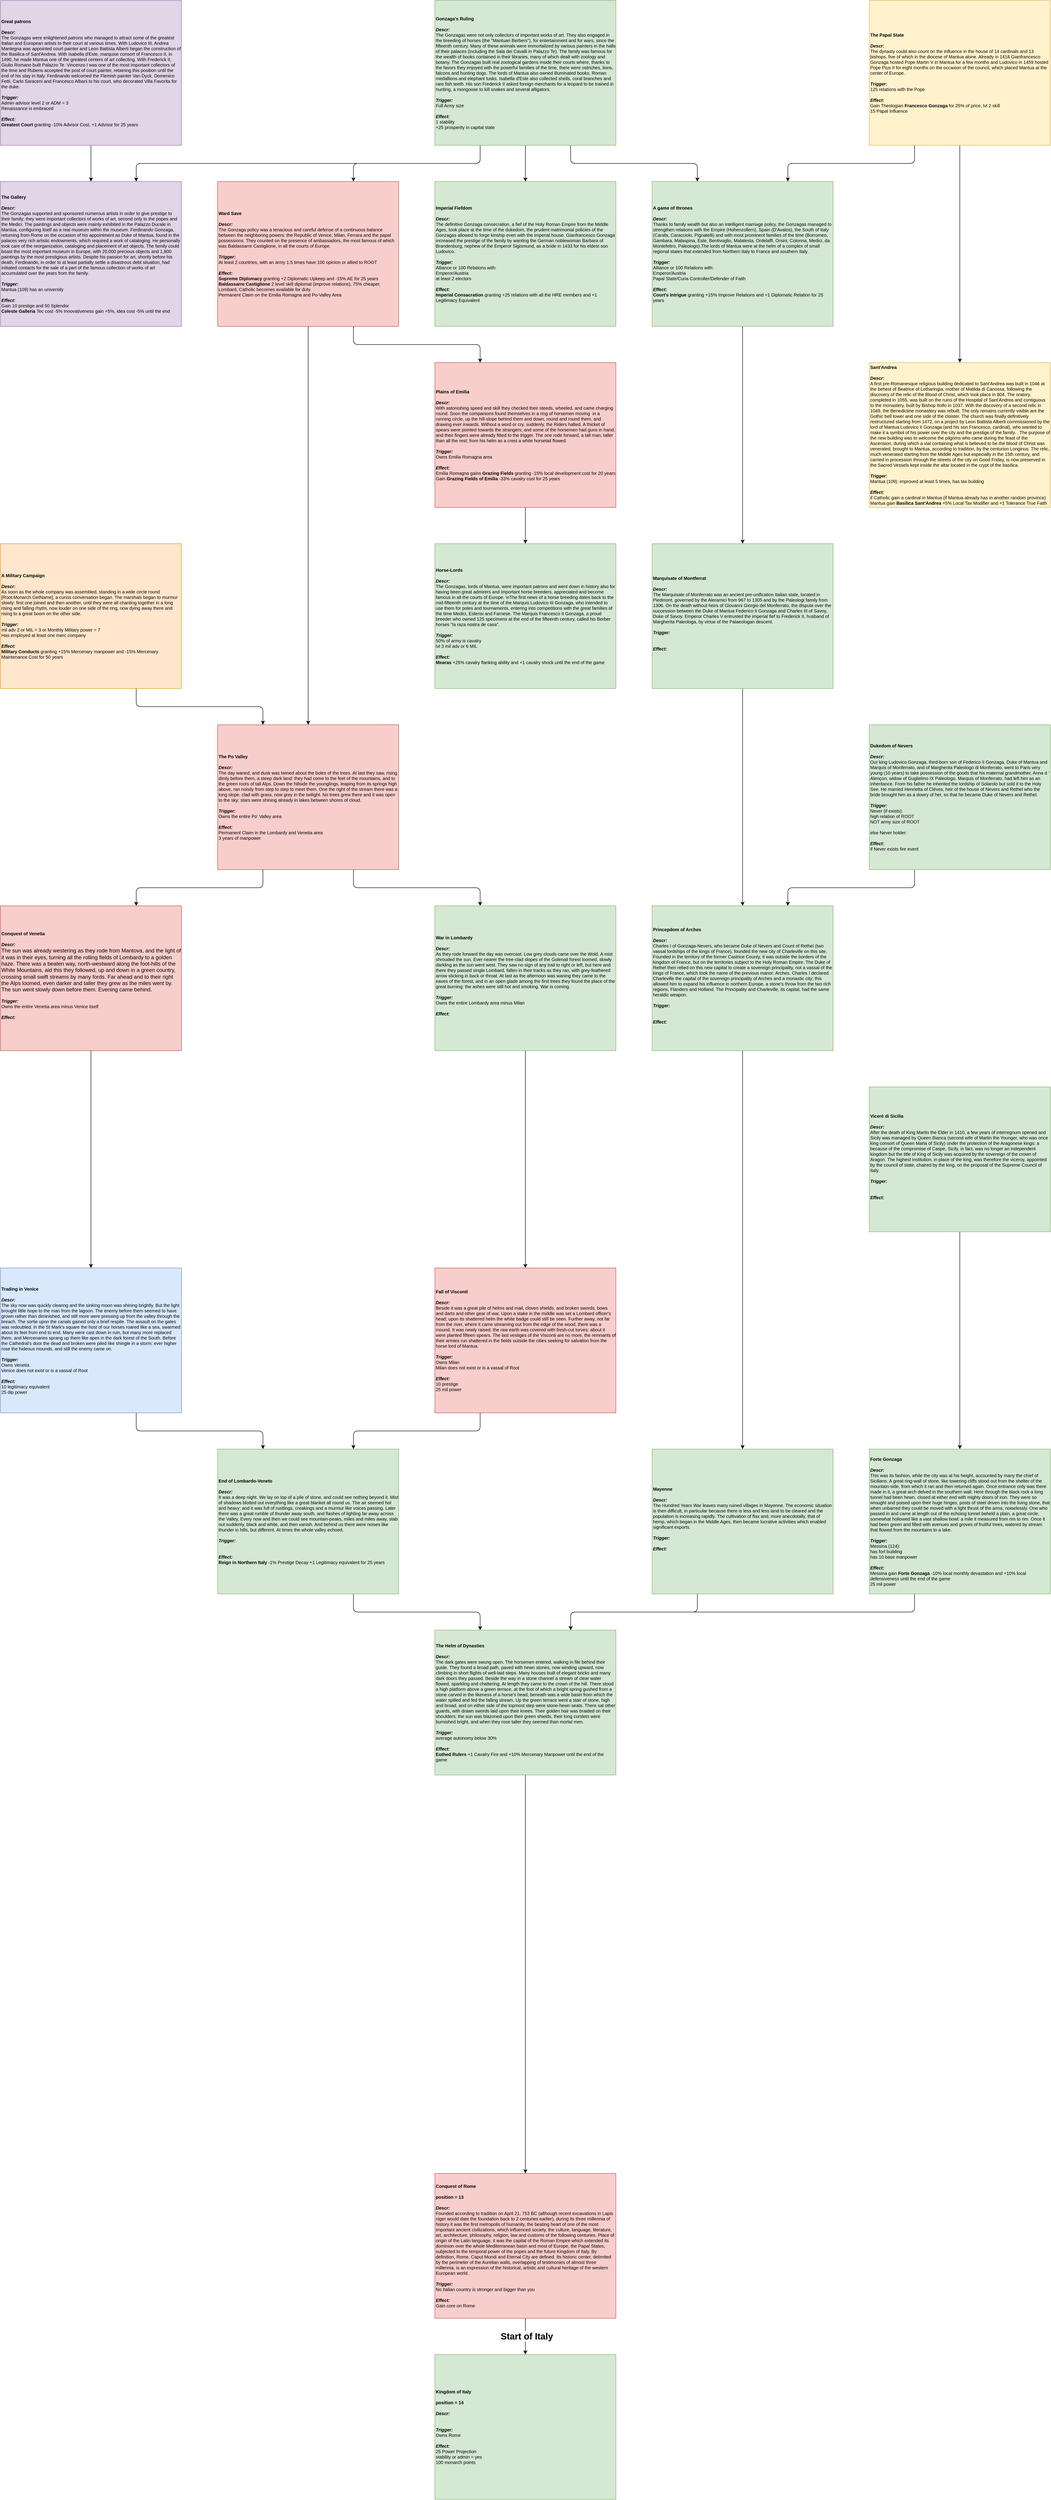 <mxfile version="13.5.1" type="device"><diagram id="Q2bto2LsBK7NHWXncxeV" name="Missions"><mxGraphModel dx="1292" dy="567" grid="1" gridSize="10" guides="1" tooltips="1" connect="1" arrows="1" fold="1" page="1" pageScale="1" pageWidth="827" pageHeight="1169" math="0" shadow="0"><root><mxCell id="0"/><mxCell id="1" parent="0"/><mxCell id="Y5_IPh31l2qSGYOdw2Wl-19" value="" style="edgeStyle=orthogonalEdgeStyle;rounded=1;orthogonalLoop=1;jettySize=auto;html=1;" parent="1" source="1eZUyf2npBiA9LoUlpwc-5" target="Y5_IPh31l2qSGYOdw2Wl-18" edge="1"><mxGeometry relative="1" as="geometry"/></mxCell><mxCell id="1eZUyf2npBiA9LoUlpwc-5" value="&lt;div style=&quot;font-size: 10px&quot; align=&quot;left&quot;&gt;&lt;font style=&quot;font-size: 10px&quot;&gt;&lt;b style=&quot;font-size: 10px&quot;&gt;&lt;font style=&quot;font-size: 10px&quot;&gt;A game of thrones&lt;/font&gt;&lt;/b&gt;&lt;/font&gt;&lt;/div&gt;&lt;div style=&quot;font-size: 10px&quot; align=&quot;left&quot;&gt;&lt;font style=&quot;font-size: 10px&quot;&gt;&lt;b style=&quot;font-size: 10px&quot;&gt;&lt;font style=&quot;font-size: 10px&quot;&gt;&lt;br style=&quot;font-size: 10px&quot;&gt;&lt;/font&gt;&lt;/b&gt;&lt;/font&gt;&lt;/div&gt;&lt;div style=&quot;font-size: 10px&quot; align=&quot;left&quot;&gt;&lt;font style=&quot;font-size: 10px&quot;&gt;&lt;span style=&quot;font-size: 10px&quot;&gt;&lt;font style=&quot;font-size: 10px&quot;&gt;&lt;i style=&quot;font-size: 10px&quot;&gt;&lt;b style=&quot;font-size: 10px&quot;&gt;Descr:&lt;/b&gt;&lt;/i&gt;&lt;/font&gt;&lt;/span&gt;&lt;/font&gt;&lt;/div&gt;&lt;div style=&quot;font-size: 10px&quot; align=&quot;left&quot;&gt;&lt;div align=&quot;left&quot; style=&quot;font-size: 10px&quot;&gt;&lt;div align=&quot;left&quot;&gt;Thanks to family wealth but also an intelligent marriage policy, the Gonzagas managed to strengthen relations with the Empire (Hohenzollern), Spain (D'Avalos), the South of Italy (Carafa, Caracciolo, Pignatelli) and with most prominent families of the time (Borromeo, Gambara, Malaspina, Este, Bentivoglio, Malatesta, Ordelaffi, Orsini, Colonna, Medici, da Montefeltro, Paleologo).&lt;span&gt;The lords of Mantua were at the helm of a complex of small regional states that extended from Northern Italy to France and southern Italy.&lt;/span&gt;&lt;/div&gt;&lt;/div&gt;&lt;/div&gt;&lt;div style=&quot;font-size: 10px&quot; align=&quot;left&quot;&gt;&lt;font style=&quot;font-size: 10px&quot;&gt;&lt;br style=&quot;font-size: 10px&quot;&gt;&lt;/font&gt;&lt;/div&gt;&lt;div style=&quot;font-size: 10px&quot; align=&quot;left&quot;&gt;&lt;font style=&quot;font-size: 10px&quot;&gt;&lt;b style=&quot;font-size: 10px&quot;&gt;&lt;i style=&quot;font-size: 10px&quot;&gt;Trigger:&lt;/i&gt;&lt;/b&gt;&lt;/font&gt;&lt;/div&gt;&lt;div style=&quot;font-size: 10px&quot; align=&quot;left&quot;&gt;Alliance or 100 Relations with:&lt;br&gt;Emperor/Austria&lt;/div&gt;&lt;div style=&quot;font-size: 10px&quot; align=&quot;left&quot;&gt;Papal State/Curia Controller/Defender of Faith&lt;/div&gt;&lt;div style=&quot;font-size: 10px&quot; align=&quot;left&quot;&gt;&lt;font style=&quot;font-size: 10px&quot;&gt;&lt;br&gt;&lt;/font&gt;&lt;/div&gt;&lt;div style=&quot;font-size: 10px&quot; align=&quot;left&quot;&gt;&lt;font style=&quot;font-size: 10px&quot;&gt;&lt;font style=&quot;font-size: 10px&quot;&gt;&lt;b style=&quot;font-size: 10px&quot;&gt;&lt;i style=&quot;font-size: 10px&quot;&gt;Effect:&lt;/i&gt;&lt;/b&gt;&lt;/font&gt;&lt;/font&gt;&lt;/div&gt;&lt;div style=&quot;font-size: 10px&quot; align=&quot;left&quot;&gt;&lt;b&gt;Court's Intrigue&lt;/b&gt;&amp;nbsp;granting +15% Improve Relations and +1 Diplomatic Relation for 25 years&lt;/div&gt;" style="whiteSpace=wrap;html=1;align=left;fontSize=10;fillColor=#d5e8d4;strokeColor=#82b366;" parent="1" vertex="1"><mxGeometry x="1440" y="400" width="400" height="320" as="geometry"/></mxCell><mxCell id="1eZUyf2npBiA9LoUlpwc-6" value="&lt;div style=&quot;font-size: 10px&quot; align=&quot;left&quot;&gt;&lt;b&gt;The Gallery&lt;/b&gt;&lt;/div&gt;&lt;div style=&quot;font-size: 10px&quot; align=&quot;left&quot;&gt;&lt;font style=&quot;font-size: 10px&quot;&gt;&lt;b style=&quot;font-size: 10px&quot;&gt;&lt;font style=&quot;font-size: 10px&quot;&gt;&lt;br style=&quot;font-size: 10px&quot;&gt;&lt;/font&gt;&lt;/b&gt;&lt;/font&gt;&lt;/div&gt;&lt;div style=&quot;font-size: 10px&quot; align=&quot;left&quot;&gt;&lt;font style=&quot;font-size: 10px&quot;&gt;&lt;span style=&quot;font-size: 10px&quot;&gt;&lt;font style=&quot;font-size: 10px&quot;&gt;&lt;i style=&quot;font-size: 10px&quot;&gt;&lt;b style=&quot;font-size: 10px&quot;&gt;Descr:&amp;nbsp;&lt;/b&gt;&lt;/i&gt;&lt;/font&gt;&lt;/span&gt;&lt;/font&gt;&lt;/div&gt;&lt;div align=&quot;left&quot;&gt;&lt;font&gt;&lt;font&gt;&lt;div align=&quot;left&quot;&gt;The Gonzagas supported and sponsored numerous artists in order to give prestige to their family; they were important collectors of works of art, second only to the popes and the Medici. The paintings and objects were mainly exhibited in the Palazzo Ducale in Mantua, configuring itself as a real museum within the museum. &lt;span&gt;Ferdinando Gonzaga, returning from Rome on the occasion of his appointment as Duke of Mantua, found in the palaces very rich artistic endowments, which required a work of cataloging. He personally took care of the reorganization, cataloging and placement of art objects. The family could boast the most important museum in Europe, with 20,000 precious objects and 1,800 paintings by the most prestigious artists. Despite his passion for art, shortly before his death, Ferdinando, in order to at least partially settle a disastrous debt situation, had initiated contacts for the sale of a part of the famous collection of works of art accumulated over the years from the family.&lt;/span&gt;&lt;/div&gt;&lt;/font&gt;&lt;/font&gt;&lt;/div&gt;&lt;div style=&quot;font-size: 10px&quot; align=&quot;left&quot;&gt;&lt;div align=&quot;left&quot; style=&quot;font-size: 10px&quot;&gt;&lt;div align=&quot;left&quot;&gt;&lt;br&gt;&lt;/div&gt;&lt;/div&gt;&lt;/div&gt;&lt;div style=&quot;font-size: 10px&quot; align=&quot;left&quot;&gt;&lt;font style=&quot;font-size: 10px&quot;&gt;&lt;b style=&quot;font-size: 10px&quot;&gt;&lt;i style=&quot;font-size: 10px&quot;&gt;Trigger:&lt;/i&gt;&lt;/b&gt;&lt;/font&gt;&lt;/div&gt;&lt;div style=&quot;font-size: 10px&quot; align=&quot;left&quot;&gt;&lt;span&gt;Mantua (109)&amp;nbsp;&lt;/span&gt;&lt;span&gt;has&amp;nbsp;&lt;/span&gt;&lt;span&gt;an university&lt;/span&gt;&lt;br&gt;&lt;/div&gt;&lt;div style=&quot;font-size: 10px&quot; align=&quot;left&quot;&gt;&lt;br style=&quot;font-size: 10px&quot;&gt;&lt;/div&gt;&lt;div style=&quot;font-size: 10px&quot; align=&quot;left&quot;&gt;&lt;font style=&quot;font-size: 10px&quot;&gt;&lt;font style=&quot;font-size: 10px&quot;&gt;&lt;b style=&quot;font-size: 10px&quot;&gt;&lt;i style=&quot;font-size: 10px&quot;&gt;Effect:&lt;/i&gt;&lt;/b&gt;&lt;/font&gt;&lt;/font&gt;&lt;/div&gt;&lt;div style=&quot;font-size: 10px&quot; align=&quot;left&quot;&gt;&lt;span&gt;Gain 10 prestige and 50 Splendor&lt;/span&gt;&lt;br&gt;&lt;/div&gt;&lt;div style=&quot;font-size: 10px&quot; align=&quot;left&quot;&gt;&lt;/div&gt;&lt;b&gt;Celeste Galleria&lt;/b&gt;&lt;span&gt;&amp;nbsp;&lt;/span&gt;&lt;span&gt;Tec cost -5% Innovativeness gain +&lt;/span&gt;&lt;span&gt;5%, idea cost&amp;nbsp;&lt;/span&gt;&lt;span&gt;-5% until the end&lt;/span&gt;&lt;b&gt;&lt;br&gt;&lt;/b&gt;" style="whiteSpace=wrap;html=1;align=left;fontSize=10;fillColor=#e1d5e7;strokeColor=#9673a6;" parent="1" vertex="1"><mxGeometry y="400" width="400" height="320" as="geometry"/></mxCell><mxCell id="1sAeVeDkD2Fj66DmzAQx-3" style="edgeStyle=orthogonalEdgeStyle;rounded=1;orthogonalLoop=1;jettySize=auto;html=1;exitX=0.5;exitY=1;exitDx=0;exitDy=0;" parent="1" source="1eZUyf2npBiA9LoUlpwc-8" target="1eZUyf2npBiA9LoUlpwc-6" edge="1"><mxGeometry relative="1" as="geometry"/></mxCell><mxCell id="1eZUyf2npBiA9LoUlpwc-8" value="&lt;div align=&quot;left&quot;&gt;&lt;b&gt;Great patrons&lt;/b&gt;&lt;br&gt;&lt;/div&gt;&lt;div style=&quot;font-size: 10px&quot; align=&quot;left&quot;&gt;&lt;font style=&quot;font-size: 10px&quot;&gt;&lt;b style=&quot;font-size: 10px&quot;&gt;&lt;font style=&quot;font-size: 10px&quot;&gt;&lt;br style=&quot;font-size: 10px&quot;&gt;&lt;/font&gt;&lt;/b&gt;&lt;/font&gt;&lt;/div&gt;&lt;div style=&quot;font-size: 10px&quot; align=&quot;left&quot;&gt;&lt;font style=&quot;font-size: 10px&quot;&gt;&lt;span style=&quot;font-size: 10px&quot;&gt;&lt;font style=&quot;font-size: 10px&quot;&gt;&lt;i style=&quot;font-size: 10px&quot;&gt;&lt;b style=&quot;font-size: 10px&quot;&gt;Descr:&lt;/b&gt;&lt;/i&gt;&lt;/font&gt;&lt;/span&gt;&lt;/font&gt;&lt;/div&gt;&lt;div align=&quot;left&quot; style=&quot;font-size: 10px&quot;&gt;&lt;div align=&quot;left&quot; style=&quot;font-size: 10px&quot;&gt;&lt;div align=&quot;left&quot;&gt;The Gonzagas were enlightened patrons who managed to attract some of the greatest Italian and European artists to their court at various times. With Ludovico III, Andrea Mantegna was appointed court painter and Leon Battista Alberti began the construction of the Basilica of Sant'Andrea. With Isabella d'Este, marquise consort of Francesco II, in 1490, he made Mantua one of the greatest centers of art collecting. With Frederick II, Giulio Romano built Palazzo Te. Vincenzo I was one of the most important collectors of the time and Rubens accepted the post of court painter, retaining this position until the end of his stay in Italy. Ferdinando welcomed the Flemish painter Van Dyck, Domenico Fetti, Carlo Saraceni and Francesco Albani to his court, who decorated Villa Favorita for the duke.&lt;/div&gt;&lt;/div&gt;&lt;div align=&quot;left&quot; style=&quot;font-size: 10px&quot;&gt;&lt;br style=&quot;font-size: 10px&quot;&gt;&lt;/div&gt;&lt;/div&gt;&lt;div style=&quot;font-size: 10px&quot; align=&quot;left&quot;&gt;&lt;font style=&quot;font-size: 10px&quot;&gt;&lt;b style=&quot;font-size: 10px&quot;&gt;&lt;i style=&quot;font-size: 10px&quot;&gt;Trigger:&lt;/i&gt;&lt;/b&gt;&lt;/font&gt;&lt;/div&gt;&lt;div style=&quot;font-size: 10px&quot; align=&quot;left&quot;&gt;&lt;div align=&quot;left&quot;&gt;Admin advisor level 2 or ADM = 3&lt;/div&gt;&lt;div align=&quot;left&quot;&gt;Renaissance is embraced&lt;/div&gt;&lt;/div&gt;&lt;div style=&quot;font-size: 10px&quot; align=&quot;left&quot;&gt;&lt;br style=&quot;font-size: 10px&quot;&gt;&lt;/div&gt;&lt;div style=&quot;font-size: 10px&quot; align=&quot;left&quot;&gt;&lt;font style=&quot;font-size: 10px&quot;&gt;&lt;font style=&quot;font-size: 10px&quot;&gt;&lt;b style=&quot;font-size: 10px&quot;&gt;&lt;i style=&quot;font-size: 10px&quot;&gt;Effect:&lt;/i&gt;&lt;/b&gt;&lt;/font&gt;&lt;/font&gt;&lt;/div&gt;&lt;div style=&quot;font-size: 10px&quot; align=&quot;left&quot;&gt;&lt;b&gt;Greatest Court&lt;/b&gt;&amp;nbsp;granting -10% Advisor Cost, +1 Advisor for 25 years&lt;/div&gt;" style="whiteSpace=wrap;html=1;align=left;fontSize=10;fillColor=#e1d5e7;strokeColor=#9673a6;fontColor=#000000;" parent="1" vertex="1"><mxGeometry width="400" height="320" as="geometry"/></mxCell><mxCell id="1eZUyf2npBiA9LoUlpwc-44" value="" style="edgeStyle=orthogonalEdgeStyle;rounded=1;orthogonalLoop=1;jettySize=auto;html=1;" parent="1" source="1eZUyf2npBiA9LoUlpwc-9" target="1eZUyf2npBiA9LoUlpwc-43" edge="1"><mxGeometry relative="1" as="geometry"/></mxCell><mxCell id="uZWgDMkg0bYTrmI91isp-13" style="edgeStyle=orthogonalEdgeStyle;rounded=1;orthogonalLoop=1;jettySize=auto;html=1;exitX=0.75;exitY=1;exitDx=0;exitDy=0;entryX=0.25;entryY=0;entryDx=0;entryDy=0;" parent="1" source="1eZUyf2npBiA9LoUlpwc-9" target="1eZUyf2npBiA9LoUlpwc-40" edge="1"><mxGeometry relative="1" as="geometry"/></mxCell><mxCell id="1eZUyf2npBiA9LoUlpwc-9" value="&lt;div style=&quot;font-size: 10px&quot;&gt;&lt;b&gt;Ward Save&lt;/b&gt;&lt;/div&gt;&lt;div&gt;&lt;font&gt;&lt;div style=&quot;font-size: 10px&quot;&gt;&lt;b style=&quot;font-size: 10px&quot;&gt;&lt;i style=&quot;font-size: 10px&quot;&gt;&lt;br class=&quot;Apple-interchange-newline&quot; style=&quot;font-size: 10px&quot;&gt;Descr:&lt;/i&gt;&lt;/b&gt;&lt;/div&gt;&lt;div&gt;The Gonzaga policy was a tenacious and careful defense of a continuous balance between the neighboring powers: the Republic of Venice, Milan, Ferrara and the papal possessions. They counted on the presence of ambassadors, the most famous of which was Baldassarre Castiglione, in all the courts of Europe.&lt;br style=&quot;font-size: 10px&quot;&gt;&lt;/div&gt;&lt;div style=&quot;font-size: 10px&quot;&gt;&lt;br style=&quot;font-size: 10px&quot;&gt;&lt;/div&gt;&lt;/font&gt;&lt;/div&gt;&lt;div style=&quot;font-size: 10px&quot;&gt;&lt;font style=&quot;font-size: 10px&quot;&gt;&lt;b style=&quot;font-size: 10px&quot;&gt;&lt;i style=&quot;font-size: 10px&quot;&gt;Trigger:&lt;/i&gt;&lt;/b&gt;&lt;/font&gt;&lt;/div&gt;&lt;div style=&quot;font-size: 10px&quot;&gt;At least 2 countries, with an army 1.5 times have 100 opinion or allied to ROOT&lt;/div&gt;&lt;div style=&quot;font-size: 10px&quot;&gt;&lt;font style=&quot;font-size: 10px&quot;&gt;&lt;br style=&quot;font-size: 10px&quot;&gt;&lt;/font&gt;&lt;/div&gt;&lt;div style=&quot;font-size: 10px&quot;&gt;&lt;font style=&quot;font-size: 10px&quot;&gt;&lt;b style=&quot;font-size: 10px&quot;&gt;&lt;i style=&quot;font-size: 10px&quot;&gt;Effect:&lt;/i&gt;&lt;/b&gt;&lt;/font&gt;&lt;/div&gt;&lt;div style=&quot;font-size: 10px&quot;&gt;&lt;b&gt;Supreme Diplomacy&lt;/b&gt;&amp;nbsp;granting +2 Diplomatic Upkeep and -15% AE for 25 years&lt;/div&gt;&lt;div style=&quot;font-size: 10px&quot;&gt;&lt;b&gt;Baldassarre Castiglione&lt;/b&gt;&amp;nbsp;2 level skill diplomat (improve relations), 75% cheaper, Lombard, Catholic becomes available for duty.&lt;/div&gt;&lt;div style=&quot;font-size: 10px&quot;&gt;Permanent Claim on the Emilia Romagna and Po-Valley Area&lt;/div&gt;" style="whiteSpace=wrap;html=1;align=left;fontSize=10;fillColor=#f8cecc;strokeColor=#b85450;fontColor=#000000;" parent="1" vertex="1"><mxGeometry x="480" y="400" width="400" height="320" as="geometry"/></mxCell><mxCell id="1eZUyf2npBiA9LoUlpwc-32" value="" style="edgeStyle=orthogonalEdgeStyle;rounded=1;orthogonalLoop=1;jettySize=auto;html=1;" parent="1" source="1eZUyf2npBiA9LoUlpwc-13" target="1eZUyf2npBiA9LoUlpwc-31" edge="1"><mxGeometry relative="1" as="geometry"/></mxCell><mxCell id="nCslUVJMGmJrNAqKxnRg-1" style="edgeStyle=orthogonalEdgeStyle;rounded=1;orthogonalLoop=1;jettySize=auto;html=1;exitX=0.25;exitY=1;exitDx=0;exitDy=0;entryX=0.75;entryY=0;entryDx=0;entryDy=0;" parent="1" source="1eZUyf2npBiA9LoUlpwc-13" target="1eZUyf2npBiA9LoUlpwc-5" edge="1"><mxGeometry relative="1" as="geometry"/></mxCell><mxCell id="1eZUyf2npBiA9LoUlpwc-13" value="&lt;div style=&quot;font-size: 10px&quot;&gt;&lt;b style=&quot;font-size: 10px&quot;&gt;The Papal State&lt;/b&gt;&lt;/div&gt;&lt;div style=&quot;font-size: 10px&quot;&gt;&lt;b style=&quot;font-size: 10px&quot;&gt;&lt;br style=&quot;font-size: 10px&quot;&gt;&lt;/b&gt;&lt;/div&gt;&lt;div style=&quot;font-size: 10px&quot;&gt;&lt;font style=&quot;font-size: 10px&quot;&gt;&lt;div style=&quot;font-size: 10px&quot;&gt;&lt;b style=&quot;font-size: 10px&quot;&gt;&lt;i style=&quot;font-size: 10px&quot;&gt;Descr:&amp;nbsp;&lt;/i&gt;&lt;/b&gt;&lt;/div&gt;&lt;/font&gt;&lt;/div&gt;&lt;div&gt;The dynasty could also count on the influence in the house of 14 cardinals and 13 bishops, five of which in the diocese of Mantua alone. Already in 1418 Gianfrancesco Gonzaga hosted Pope Martin V in Mantua for a few months and Ludovico in 1459 hosted Pope Pius II for eight months on the occasion of the council, which placed Mantua at the center of Europe.&lt;br style=&quot;font-size: 10px&quot;&gt;&lt;/div&gt;&lt;div&gt;&lt;br&gt;&lt;/div&gt;&lt;div style=&quot;font-size: 10px&quot;&gt;&lt;font style=&quot;font-size: 10px&quot;&gt;&lt;b style=&quot;font-size: 10px&quot;&gt;&lt;i style=&quot;font-size: 10px&quot;&gt;Trigger:&lt;/i&gt;&lt;/b&gt;&lt;/font&gt;&lt;/div&gt;&lt;div style=&quot;font-size: 10px&quot;&gt;&lt;/div&gt;125 relations with the Pope&lt;br&gt;&lt;br&gt;&lt;font&gt;&lt;b style=&quot;font-size: 10px&quot;&gt;&lt;i style=&quot;font-size: 10px&quot;&gt;Effect:&lt;/i&gt;&lt;/b&gt;&lt;br style=&quot;font-size: 10px&quot;&gt;Gain Theologian &lt;b&gt;Francesco Gonzaga&lt;/b&gt;&amp;nbsp;for 25% of price, lvl 2 skill&lt;br&gt;15 Papal Influence&lt;br style=&quot;font-size: 10px&quot;&gt;&lt;/font&gt;" style="whiteSpace=wrap;html=1;align=left;fontSize=10;fillColor=#fff2cc;strokeColor=#d6b656;" parent="1" vertex="1"><mxGeometry x="1920" width="400" height="320" as="geometry"/></mxCell><mxCell id="Y5_IPh31l2qSGYOdw2Wl-12" style="edgeStyle=orthogonalEdgeStyle;rounded=1;orthogonalLoop=1;jettySize=auto;html=1;exitX=0.5;exitY=1;exitDx=0;exitDy=0;" parent="1" source="1eZUyf2npBiA9LoUlpwc-15" target="1sAeVeDkD2Fj66DmzAQx-21" edge="1"><mxGeometry relative="1" as="geometry"/></mxCell><mxCell id="Y5_IPh31l2qSGYOdw2Wl-13" style="edgeStyle=orthogonalEdgeStyle;rounded=1;orthogonalLoop=1;jettySize=auto;html=1;exitX=0.25;exitY=1;exitDx=0;exitDy=0;entryX=0.75;entryY=0;entryDx=0;entryDy=0;" parent="1" source="1eZUyf2npBiA9LoUlpwc-15" target="1eZUyf2npBiA9LoUlpwc-9" edge="1"><mxGeometry relative="1" as="geometry"/></mxCell><mxCell id="Y5_IPh31l2qSGYOdw2Wl-17" style="edgeStyle=orthogonalEdgeStyle;rounded=1;orthogonalLoop=1;jettySize=auto;html=1;exitX=0.75;exitY=1;exitDx=0;exitDy=0;entryX=0.25;entryY=0;entryDx=0;entryDy=0;" parent="1" source="1eZUyf2npBiA9LoUlpwc-15" target="1eZUyf2npBiA9LoUlpwc-5" edge="1"><mxGeometry relative="1" as="geometry"/></mxCell><mxCell id="Y5_IPh31l2qSGYOdw2Wl-47" style="edgeStyle=orthogonalEdgeStyle;rounded=1;orthogonalLoop=1;jettySize=auto;html=1;exitX=0.25;exitY=1;exitDx=0;exitDy=0;entryX=0.75;entryY=0;entryDx=0;entryDy=0;" parent="1" source="1eZUyf2npBiA9LoUlpwc-15" target="1eZUyf2npBiA9LoUlpwc-6" edge="1"><mxGeometry relative="1" as="geometry"/></mxCell><mxCell id="1eZUyf2npBiA9LoUlpwc-15" value="&lt;div style=&quot;font-size: 10px&quot; align=&quot;left&quot;&gt;&lt;font style=&quot;font-size: 10px&quot;&gt;&lt;b style=&quot;font-size: 10px&quot;&gt;&lt;font style=&quot;font-size: 10px&quot;&gt;Gonzaga's Ruling&lt;/font&gt;&lt;/b&gt;&lt;/font&gt;&lt;/div&gt;&lt;div style=&quot;font-size: 10px&quot; align=&quot;left&quot;&gt;&lt;font style=&quot;font-size: 10px&quot;&gt;&lt;b style=&quot;font-size: 10px&quot;&gt;&lt;font style=&quot;font-size: 10px&quot;&gt;&lt;br style=&quot;font-size: 10px&quot;&gt;&lt;/font&gt;&lt;/b&gt;&lt;/font&gt;&lt;/div&gt;&lt;div style=&quot;font-size: 10px&quot; align=&quot;left&quot;&gt;&lt;font style=&quot;font-size: 10px&quot;&gt;&lt;span style=&quot;font-size: 10px&quot;&gt;&lt;font style=&quot;font-size: 10px&quot;&gt;&lt;i style=&quot;font-size: 10px&quot;&gt;&lt;b style=&quot;font-size: 10px&quot;&gt;Descr:&lt;/b&gt;&lt;/i&gt;&lt;/font&gt;&lt;/span&gt;&lt;/font&gt;&lt;/div&gt;&lt;div style=&quot;font-size: 10px&quot; align=&quot;left&quot;&gt;&lt;div align=&quot;left&quot; style=&quot;font-size: 10px&quot;&gt;&lt;div align=&quot;left&quot;&gt;The Gonzagas were not only collectors of important works of art. They also engaged in the breeding of horses (the &quot;Mantuan Berbers&quot;), for entertainment and for wars, since the fifteenth century. Many of these animals were immortalized by various painters in the halls of their palaces (including the Sala dei Cavalli in Palazzo Te).&amp;nbsp;&lt;span&gt;The family was famous for the wealth of books contained in their libraries, many of which dealt with zoology and botany. The Gonzagas built real zoological gardens inside their courts where, thanks to the favors they enjoyed with the powerful families of the time, there were ostriches, lions, falcons and hunting dogs. The lords of Mantua also owned illuminated books, Roman medallions and elephant tusks. Isabella d'Este also collected shells, coral branches and rare fish teeth. His son Frederick II asked foreign merchants for a leopard to be trained in hunting, a mongoose to kill snakes and several alligators.&lt;/span&gt;&lt;/div&gt;&lt;/div&gt;&lt;/div&gt;&lt;div style=&quot;font-size: 10px&quot; align=&quot;left&quot;&gt;&lt;font style=&quot;font-size: 10px&quot;&gt;&lt;br style=&quot;font-size: 10px&quot;&gt;&lt;/font&gt;&lt;/div&gt;&lt;div style=&quot;font-size: 10px&quot; align=&quot;left&quot;&gt;&lt;font style=&quot;font-size: 10px&quot;&gt;&lt;b style=&quot;font-size: 10px&quot;&gt;&lt;i style=&quot;font-size: 10px&quot;&gt;Trigger:&lt;/i&gt;&lt;/b&gt;&lt;/font&gt;&lt;/div&gt;&lt;div style=&quot;font-size: 10px&quot; align=&quot;left&quot;&gt;&lt;span&gt;Full Army size&lt;/span&gt;&lt;/div&gt;&lt;div style=&quot;font-size: 10px&quot; align=&quot;left&quot;&gt;&lt;font style=&quot;font-size: 10px&quot;&gt;&lt;br&gt;&lt;/font&gt;&lt;/div&gt;&lt;div style=&quot;font-size: 10px&quot; align=&quot;left&quot;&gt;&lt;font style=&quot;font-size: 10px&quot;&gt;&lt;font style=&quot;font-size: 10px&quot;&gt;&lt;b style=&quot;font-size: 10px&quot;&gt;&lt;i style=&quot;font-size: 10px&quot;&gt;Effect:&lt;/i&gt;&lt;/b&gt;&lt;/font&gt;&lt;/font&gt;&lt;/div&gt;&lt;div style=&quot;font-size: 10px&quot; align=&quot;left&quot;&gt;&lt;font style=&quot;font-size: 10px&quot;&gt;&lt;font style=&quot;font-size: 10px&quot;&gt;&lt;span style=&quot;font-size: 10px&quot;&gt;&lt;span style=&quot;font-size: 10px&quot;&gt;1 stability&lt;/span&gt;&lt;/span&gt;&lt;/font&gt;&lt;/font&gt;&lt;/div&gt;&lt;div style=&quot;font-size: 10px&quot; align=&quot;left&quot;&gt;&lt;font style=&quot;font-size: 10px&quot;&gt;&lt;font style=&quot;font-size: 10px&quot;&gt;&lt;span style=&quot;font-size: 10px&quot;&gt;&lt;span style=&quot;font-size: 10px&quot;&gt;+25 prosperity in capital state&lt;/span&gt;&lt;/span&gt;&lt;/font&gt;&lt;/font&gt;&lt;/div&gt;" style="whiteSpace=wrap;html=1;align=left;fontSize=10;fillColor=#d5e8d4;strokeColor=#82b366;" parent="1" vertex="1"><mxGeometry x="960" width="400" height="320" as="geometry"/></mxCell><mxCell id="1eZUyf2npBiA9LoUlpwc-21" value="&lt;div style=&quot;font-size: 10px&quot; align=&quot;left&quot;&gt;&lt;b&gt;Horse-Lords&lt;/b&gt;&lt;br&gt;&lt;/div&gt;&lt;div style=&quot;font-size: 10px&quot; align=&quot;left&quot;&gt;&lt;font style=&quot;font-size: 10px&quot;&gt;&lt;b style=&quot;font-size: 10px&quot;&gt;&lt;font style=&quot;font-size: 10px&quot;&gt;&lt;br style=&quot;font-size: 10px&quot;&gt;&lt;/font&gt;&lt;/b&gt;&lt;/font&gt;&lt;/div&gt;&lt;div style=&quot;font-size: 10px&quot; align=&quot;left&quot;&gt;&lt;font style=&quot;font-size: 10px&quot;&gt;&lt;span style=&quot;font-size: 10px&quot;&gt;&lt;font style=&quot;font-size: 10px&quot;&gt;&lt;i style=&quot;font-size: 10px&quot;&gt;&lt;b style=&quot;font-size: 10px&quot;&gt;Descr:&lt;/b&gt;&lt;/i&gt;&lt;/font&gt;&lt;/span&gt;&lt;/font&gt;&lt;/div&gt;&lt;div align=&quot;left&quot;&gt;&lt;div align=&quot;left&quot;&gt;&lt;div align=&quot;left&quot;&gt;The Gonzagas, lords of Mantua, were important patrons and went down in history also for having been great admirers and important horse breeders, appreciated and become famous in all the courts of Europe. \n&lt;span&gt;The first news of a horse breeding dates back to the mid-fifteenth century at the time of the Marquis Ludovico III Gonzaga, who intended to use them for poles and tournaments, entering into competitions with the great families of the time Medici, Estensi and Farnese. The Marquis Francesco II Gonzaga, a proud breeder who owned 125 specimens at the end of the fifteenth century, called his Berber horses &quot;la raza nostra de casa&quot;.&lt;/span&gt;&lt;/div&gt;&lt;/div&gt;&lt;/div&gt;&lt;div style=&quot;font-size: 10px&quot; align=&quot;left&quot;&gt;&lt;font style=&quot;font-size: 10px&quot;&gt;&lt;br style=&quot;font-size: 10px&quot;&gt;&lt;/font&gt;&lt;/div&gt;&lt;div style=&quot;font-size: 10px&quot; align=&quot;left&quot;&gt;&lt;font style=&quot;font-size: 10px&quot;&gt;&lt;b style=&quot;font-size: 10px&quot;&gt;&lt;i style=&quot;font-size: 10px&quot;&gt;Trigger:&lt;/i&gt;&lt;/b&gt;&lt;/font&gt;&lt;/div&gt;&lt;div style=&quot;font-size: 10px&quot; align=&quot;left&quot;&gt;50% of army is cavalry&lt;/div&gt;&lt;div style=&quot;font-size: 10px&quot; align=&quot;left&quot;&gt;lvl 3 mil adv or 6 MIL&lt;/div&gt;&lt;div style=&quot;font-size: 10px&quot; align=&quot;left&quot;&gt;&lt;font style=&quot;font-size: 10px&quot;&gt;&lt;br&gt;&lt;/font&gt;&lt;/div&gt;&lt;div style=&quot;font-size: 10px&quot; align=&quot;left&quot;&gt;&lt;font style=&quot;font-size: 10px&quot;&gt;&lt;font style=&quot;font-size: 10px&quot;&gt;&lt;b style=&quot;font-size: 10px&quot;&gt;&lt;i style=&quot;font-size: 10px&quot;&gt;Effect:&lt;/i&gt;&lt;/b&gt;&lt;/font&gt;&lt;/font&gt;&lt;/div&gt;&lt;div style=&quot;font-size: 10px&quot; align=&quot;left&quot;&gt;&lt;font style=&quot;font-size: 10px&quot;&gt;&lt;font style=&quot;font-size: 10px&quot;&gt;&lt;span style=&quot;font-size: 10px&quot;&gt;&lt;span style=&quot;font-size: 10px&quot;&gt;&lt;b&gt;Mearas&lt;/b&gt;&amp;nbsp;+25% cavalry flanking ability and +1 cavalry shock until the end of the game&lt;/span&gt;&lt;/span&gt;&lt;/font&gt;&lt;/font&gt;&lt;/div&gt;" style="whiteSpace=wrap;html=1;align=left;fontSize=10;fillColor=#d5e8d4;strokeColor=#82b366;" parent="1" vertex="1"><mxGeometry x="960" y="1200" width="400" height="320" as="geometry"/></mxCell><mxCell id="6z2kdDOGTM0FpUqDcKPJ-27" style="edgeStyle=orthogonalEdgeStyle;rounded=1;orthogonalLoop=1;jettySize=auto;html=1;exitX=0.75;exitY=1;exitDx=0;exitDy=0;entryX=0.25;entryY=0;entryDx=0;entryDy=0;" parent="1" source="1eZUyf2npBiA9LoUlpwc-24" target="6z2kdDOGTM0FpUqDcKPJ-19" edge="1"><mxGeometry relative="1" as="geometry"/></mxCell><mxCell id="1eZUyf2npBiA9LoUlpwc-24" value="&lt;div style=&quot;font-size: 10px&quot; align=&quot;left&quot;&gt;&lt;b&gt;Trading in Venice&lt;/b&gt;&lt;/div&gt;&lt;div style=&quot;font-size: 10px&quot; align=&quot;left&quot;&gt;&lt;font style=&quot;font-size: 10px&quot;&gt;&lt;b style=&quot;font-size: 10px&quot;&gt;&lt;font style=&quot;font-size: 10px&quot;&gt;&lt;br style=&quot;font-size: 10px&quot;&gt;&lt;/font&gt;&lt;/b&gt;&lt;/font&gt;&lt;/div&gt;&lt;div style=&quot;font-size: 10px&quot; align=&quot;left&quot;&gt;&lt;font style=&quot;font-size: 10px&quot;&gt;&lt;span style=&quot;font-size: 10px&quot;&gt;&lt;font style=&quot;font-size: 10px&quot;&gt;&lt;i style=&quot;font-size: 10px&quot;&gt;&lt;b style=&quot;font-size: 10px&quot;&gt;Descr:&lt;/b&gt;&lt;/i&gt;&lt;/font&gt;&lt;/span&gt;&lt;/font&gt;&lt;/div&gt;&lt;div style=&quot;font-size: 10px&quot; align=&quot;left&quot;&gt;&lt;div align=&quot;left&quot; style=&quot;font-size: 10px&quot;&gt;The sky now was quickly clearing and the sinking moon was shining brightly. But the light brought little hope to the man from the lagoon. The enemy before them seemed to have grown rather than diminished, and still more were pressing up from the valley through the breach. The sortie upon the canals gained only a brief respite. The assault on the gates was redoubled. In the St Mark's square the host of our horses roared like a sea, swarmed about its feet from end to end. Many were cast down in ruin, but many more replaced them, and Mercenaries sprang up them like apes in the dark forest of the South. Before the Cathedral's door the dead and broken were piled like shingle in a storm; ever higher rose the hideous mounds, and still the enemy came on.&lt;/div&gt;&lt;/div&gt;&lt;div style=&quot;font-size: 10px&quot; align=&quot;left&quot;&gt;&lt;font style=&quot;font-size: 10px&quot;&gt;&lt;br style=&quot;font-size: 10px&quot;&gt;&lt;/font&gt;&lt;/div&gt;&lt;div style=&quot;font-size: 10px&quot; align=&quot;left&quot;&gt;&lt;font style=&quot;font-size: 10px&quot;&gt;&lt;b style=&quot;font-size: 10px&quot;&gt;&lt;i style=&quot;font-size: 10px&quot;&gt;Trigger:&lt;/i&gt;&lt;/b&gt;&lt;/font&gt;&lt;/div&gt;&lt;div style=&quot;font-size: 10px&quot; align=&quot;left&quot;&gt;Owns Venetia&lt;/div&gt;&lt;div style=&quot;font-size: 10px&quot; align=&quot;left&quot;&gt;Venice does not exist or is a vassal of Root&lt;/div&gt;&lt;div style=&quot;font-size: 10px&quot; align=&quot;left&quot;&gt;&lt;font style=&quot;font-size: 10px&quot;&gt;&lt;br&gt;&lt;/font&gt;&lt;/div&gt;&lt;div style=&quot;font-size: 10px&quot; align=&quot;left&quot;&gt;&lt;font style=&quot;font-size: 10px&quot;&gt;&lt;font style=&quot;font-size: 10px&quot;&gt;&lt;b style=&quot;font-size: 10px&quot;&gt;&lt;i style=&quot;font-size: 10px&quot;&gt;Effect:&lt;/i&gt;&lt;/b&gt;&lt;/font&gt;&lt;/font&gt;&lt;/div&gt;&lt;div style=&quot;font-size: 10px&quot; align=&quot;left&quot;&gt;&lt;font style=&quot;font-size: 10px&quot;&gt;&lt;font style=&quot;font-size: 10px&quot;&gt;&lt;span style=&quot;font-size: 10px&quot;&gt;&lt;span style=&quot;font-size: 10px&quot;&gt;10 legitimacy equivalent&lt;/span&gt;&lt;/span&gt;&lt;/font&gt;&lt;/font&gt;&lt;/div&gt;&lt;div style=&quot;font-size: 10px&quot; align=&quot;left&quot;&gt;&lt;font style=&quot;font-size: 10px&quot;&gt;&lt;font style=&quot;font-size: 10px&quot;&gt;&lt;span style=&quot;font-size: 10px&quot;&gt;&lt;span style=&quot;font-size: 10px&quot;&gt;25 dip power&lt;/span&gt;&lt;/span&gt;&lt;/font&gt;&lt;/font&gt;&lt;/div&gt;" style="whiteSpace=wrap;html=1;align=left;fontSize=10;fillColor=#dae8fc;strokeColor=#6c8ebf;" parent="1" vertex="1"><mxGeometry y="2800" width="400" height="320" as="geometry"/></mxCell><mxCell id="1eZUyf2npBiA9LoUlpwc-31" value="&lt;div style=&quot;font-size: 10px&quot;&gt;&lt;b style=&quot;font-size: 10px&quot;&gt;Sant'Andrea&lt;/b&gt;&lt;/div&gt;&lt;div style=&quot;font-size: 10px&quot;&gt;&lt;b style=&quot;font-size: 10px&quot;&gt;&lt;br style=&quot;font-size: 10px&quot;&gt;&lt;/b&gt;&lt;/div&gt;&lt;div style=&quot;font-size: 10px&quot;&gt;&lt;font style=&quot;font-size: 10px&quot;&gt;&lt;div style=&quot;font-size: 10px&quot;&gt;&lt;b style=&quot;font-size: 10px&quot;&gt;&lt;i style=&quot;font-size: 10px&quot;&gt;Descr:&amp;nbsp;&lt;/i&gt;&lt;/b&gt;&lt;/div&gt;&lt;/font&gt;&lt;/div&gt;&lt;div&gt;A first pre-Romanesque religious building dedicated to Sant'Andrea was built in 1046 at the behest of Beatrice of Lotharingia, mother of Matilda di Canossa, following the discovery of the relic of the Blood of Christ, which took place in 804. The oratory, completed in 1055, was built on the ruins of the Hospital of Sant'Andrea and contiguous to the monastery, built by Bishop Itolfo in 1037. With the discovery of a second relic in 1049, the Benedictine monastery was rebuilt. The only remains currently visible are the Gothic bell tower and one side of the cloister. The church was finally definitively restructured starting from 1472, on a project by Leon Battista Alberti commissioned by the lord of Mantua Ludovico II Gonzaga (and his son Francesco, cardinal), who wanted to make it a symbol of his power over the city and the prestige of the family. . The purpose of the new building was to welcome the pilgrims who came during the feast of the Ascension, during which a vial containing what is believed to be the blood of Christ was venerated, brought to Mantua, according to tradition, by the centurion Longinus. The relic, much venerated starting from the Middle Ages but especially in the 15th century, and carried in procession through the streets of the city on Good Friday, is now preserved in the Sacred Vessels kept inside the altar located in the crypt of the basilica.&lt;br style=&quot;font-size: 10px&quot;&gt;&lt;/div&gt;&lt;div&gt;&lt;br&gt;&lt;/div&gt;&lt;div style=&quot;font-size: 10px&quot;&gt;&lt;font style=&quot;font-size: 10px&quot;&gt;&lt;b style=&quot;font-size: 10px&quot;&gt;&lt;i style=&quot;font-size: 10px&quot;&gt;Trigger:&lt;/i&gt;&lt;/b&gt;&lt;/font&gt;&lt;/div&gt;&lt;div style=&quot;font-size: 10px&quot;&gt;&lt;/div&gt;Mantua (109): improved at least 5 times, has tax building&lt;br&gt;&lt;br&gt;&lt;font&gt;&lt;b style=&quot;font-size: 10px&quot;&gt;&lt;i style=&quot;font-size: 10px&quot;&gt;Effect:&lt;/i&gt;&lt;/b&gt;&lt;br style=&quot;font-size: 10px&quot;&gt;if Catholic gain a cardinal in Mantua (if Mantua already has in another random province)&lt;br&gt;Mantua gain &lt;b&gt;Basilica Sant'Andrea&lt;/b&gt;&amp;nbsp;+5% Local Tax Modifier and +1 Tolerance True Faith&lt;br style=&quot;font-size: 10px&quot;&gt;&lt;/font&gt;" style="whiteSpace=wrap;html=1;align=left;fontSize=10;fillColor=#fff2cc;strokeColor=#d6b656;" parent="1" vertex="1"><mxGeometry x="1920" y="800" width="400" height="320" as="geometry"/></mxCell><mxCell id="1eZUyf2npBiA9LoUlpwc-45" style="edgeStyle=orthogonalEdgeStyle;rounded=1;orthogonalLoop=1;jettySize=auto;html=1;exitX=0.75;exitY=1;exitDx=0;exitDy=0;entryX=0.25;entryY=0;entryDx=0;entryDy=0;" parent="1" source="1eZUyf2npBiA9LoUlpwc-37" target="1eZUyf2npBiA9LoUlpwc-43" edge="1"><mxGeometry relative="1" as="geometry"/></mxCell><mxCell id="1eZUyf2npBiA9LoUlpwc-37" value="&lt;div style=&quot;font-size: 10px&quot;&gt;&lt;b style=&quot;font-size: 10px&quot;&gt;A Military Campaign&lt;/b&gt;&lt;/div&gt;&lt;div style=&quot;font-size: 10px&quot;&gt;&lt;b style=&quot;font-size: 10px&quot;&gt;&lt;br style=&quot;font-size: 10px&quot;&gt;&lt;/b&gt;&lt;/div&gt;&lt;div style=&quot;font-size: 10px&quot;&gt;&lt;font style=&quot;font-size: 10px&quot;&gt;&lt;b style=&quot;font-size: 10px&quot;&gt;&lt;i style=&quot;font-size: 10px&quot;&gt;Descr:&lt;/i&gt;&lt;/b&gt;&lt;/font&gt;&lt;/div&gt;&lt;div style=&quot;font-size: 10px&quot;&gt;As soon as the whole company was assembled, standing in a wide circle round [Root.Monarch.GetName], a curios conversation began. The marshals began to murmur slowly: first one joined and then another, until they were all chanting together in a long rising and falling rhytm, now louder on one side of the ring, now dying away there and rising to a great boom on the other side.&amp;nbsp;&lt;/div&gt;&lt;div style=&quot;font-size: 10px&quot;&gt;&lt;font style=&quot;font-size: 10px&quot;&gt;&lt;br style=&quot;font-size: 10px&quot;&gt;&lt;/font&gt;&lt;/div&gt;&lt;div style=&quot;font-size: 10px&quot;&gt;&lt;font style=&quot;font-size: 10px&quot;&gt;&lt;b style=&quot;font-size: 10px&quot;&gt;&lt;i style=&quot;font-size: 10px&quot;&gt;Trigger:&lt;/i&gt;&lt;/b&gt;&lt;/font&gt;&lt;/div&gt;&lt;div style=&quot;font-size: 10px&quot;&gt;mil adv 2 or MIL = 3 or Monthly Military power = 7&lt;/div&gt;&lt;div style=&quot;font-size: 10px&quot;&gt;Has employed at least one merc company&lt;/div&gt;&lt;div style=&quot;font-size: 10px&quot;&gt;&lt;font style=&quot;font-size: 10px&quot;&gt;&lt;br style=&quot;font-size: 10px&quot;&gt;&lt;/font&gt;&lt;/div&gt;&lt;div style=&quot;font-size: 10px&quot;&gt;&lt;font style=&quot;font-size: 10px&quot;&gt;&lt;b style=&quot;font-size: 10px&quot;&gt;&lt;i style=&quot;font-size: 10px&quot;&gt;Effect:&lt;/i&gt;&lt;/b&gt;&lt;/font&gt;&lt;/div&gt;&lt;div style=&quot;font-size: 10px&quot;&gt;&lt;b&gt;Military Conducts&lt;/b&gt;&amp;nbsp;granting +15% Mercenary manpower and -15% Mercenary Maintenance Cost for 50 years&lt;/div&gt;" style="whiteSpace=wrap;html=1;align=left;fontSize=10;fillColor=#ffe6cc;strokeColor=#d79b00;fontColor=#000000;" parent="1" vertex="1"><mxGeometry y="1200" width="400" height="320" as="geometry"/></mxCell><mxCell id="1sAeVeDkD2Fj66DmzAQx-30" style="edgeStyle=orthogonalEdgeStyle;rounded=1;orthogonalLoop=1;jettySize=auto;html=1;exitX=0.5;exitY=1;exitDx=0;exitDy=0;" parent="1" source="1eZUyf2npBiA9LoUlpwc-40" target="1eZUyf2npBiA9LoUlpwc-21" edge="1"><mxGeometry relative="1" as="geometry"/></mxCell><mxCell id="1eZUyf2npBiA9LoUlpwc-40" value="&lt;div style=&quot;font-size: 10px&quot; align=&quot;left&quot;&gt;&lt;b&gt;Plains of Emilia&lt;/b&gt;&lt;br&gt;&lt;/div&gt;&lt;div style=&quot;font-size: 10px&quot; align=&quot;left&quot;&gt;&lt;font style=&quot;font-size: 10px&quot;&gt;&lt;b style=&quot;font-size: 10px&quot;&gt;&lt;font style=&quot;font-size: 10px&quot;&gt;&lt;br style=&quot;font-size: 10px&quot;&gt;&lt;/font&gt;&lt;/b&gt;&lt;/font&gt;&lt;/div&gt;&lt;div style=&quot;font-size: 10px&quot; align=&quot;left&quot;&gt;&lt;font style=&quot;font-size: 10px&quot;&gt;&lt;span style=&quot;font-size: 10px&quot;&gt;&lt;font style=&quot;font-size: 10px&quot;&gt;&lt;i style=&quot;font-size: 10px&quot;&gt;&lt;b style=&quot;font-size: 10px&quot;&gt;Descr:&lt;/b&gt;&lt;/i&gt;&lt;/font&gt;&lt;/span&gt;&lt;/font&gt;&lt;/div&gt;&lt;div align=&quot;left&quot;&gt;&lt;div align=&quot;left&quot;&gt;&lt;div align=&quot;left&quot;&gt;With astonishing speed and skill they checked their steeds, wheeled, and came charging round. Soon the companions found themselves in a ring of horsemen moving&amp;nbsp; in a running circle, up the hill-slope behind them and down, round and round them, and drawing ever inwards. Without a word or cry, suddenly, the Riders halted. A thicket of spears were pointed towards the strangers; and some of the horsemen had guns in hand, and their fingers were already fitted to the trigger. The one rode forward, a tall man, taller than all the rest; from his helm as a crest a white horsetail flowed.&lt;/div&gt;&lt;/div&gt;&lt;/div&gt;&lt;div style=&quot;font-size: 10px&quot; align=&quot;left&quot;&gt;&lt;font style=&quot;font-size: 10px&quot;&gt;&lt;br style=&quot;font-size: 10px&quot;&gt;&lt;/font&gt;&lt;/div&gt;&lt;div style=&quot;font-size: 10px&quot; align=&quot;left&quot;&gt;&lt;font style=&quot;font-size: 10px&quot;&gt;&lt;b style=&quot;font-size: 10px&quot;&gt;&lt;i style=&quot;font-size: 10px&quot;&gt;Trigger:&lt;/i&gt;&lt;/b&gt;&lt;/font&gt;&lt;/div&gt;&lt;div style=&quot;font-size: 10px&quot; align=&quot;left&quot;&gt;Owns Emilia Romagna area&lt;/div&gt;&lt;div style=&quot;font-size: 10px&quot; align=&quot;left&quot;&gt;&lt;font style=&quot;font-size: 10px&quot;&gt;&lt;br&gt;&lt;/font&gt;&lt;/div&gt;&lt;div style=&quot;font-size: 10px&quot; align=&quot;left&quot;&gt;&lt;font style=&quot;font-size: 10px&quot;&gt;&lt;font style=&quot;font-size: 10px&quot;&gt;&lt;b style=&quot;font-size: 10px&quot;&gt;&lt;i style=&quot;font-size: 10px&quot;&gt;Effect:&lt;/i&gt;&lt;/b&gt;&lt;/font&gt;&lt;/font&gt;&lt;/div&gt;&lt;div style=&quot;font-size: 10px&quot; align=&quot;left&quot;&gt;&lt;font style=&quot;font-size: 10px&quot;&gt;&lt;font style=&quot;font-size: 10px&quot;&gt;&lt;span style=&quot;font-size: 10px&quot;&gt;&lt;span style=&quot;font-size: 10px&quot;&gt;Emilia Romagna&amp;nbsp;gains &lt;b&gt;Grazing Fields&lt;/b&gt;&amp;nbsp;granting -15% local development cost for 20 years&lt;/span&gt;&lt;/span&gt;&lt;/font&gt;&lt;/font&gt;&lt;/div&gt;&lt;div style=&quot;font-size: 10px&quot; align=&quot;left&quot;&gt;&lt;font style=&quot;font-size: 10px&quot;&gt;&lt;font style=&quot;font-size: 10px&quot;&gt;&lt;span style=&quot;font-size: 10px&quot;&gt;&lt;span style=&quot;font-size: 10px&quot;&gt;Gain &lt;b&gt;Grazing Fields of Emilia&lt;/b&gt;&amp;nbsp;-33% cavalry cost for 25 years&lt;/span&gt;&lt;/span&gt;&lt;/font&gt;&lt;/font&gt;&lt;/div&gt;" style="whiteSpace=wrap;html=1;align=left;fontSize=10;fillColor=#f8cecc;strokeColor=#b85450;" parent="1" vertex="1"><mxGeometry x="960" y="800" width="400" height="320" as="geometry"/></mxCell><mxCell id="1eZUyf2npBiA9LoUlpwc-48" style="edgeStyle=orthogonalEdgeStyle;rounded=1;orthogonalLoop=1;jettySize=auto;html=1;exitX=0.75;exitY=1;exitDx=0;exitDy=0;entryX=0.25;entryY=0;entryDx=0;entryDy=0;" parent="1" source="1eZUyf2npBiA9LoUlpwc-43" target="1eZUyf2npBiA9LoUlpwc-46" edge="1"><mxGeometry relative="1" as="geometry"/></mxCell><mxCell id="uZWgDMkg0bYTrmI91isp-1" style="edgeStyle=orthogonalEdgeStyle;rounded=1;orthogonalLoop=1;jettySize=auto;html=1;exitX=0.25;exitY=1;exitDx=0;exitDy=0;entryX=0.75;entryY=0;entryDx=0;entryDy=0;" parent="1" source="1eZUyf2npBiA9LoUlpwc-43" target="6z2kdDOGTM0FpUqDcKPJ-16" edge="1"><mxGeometry relative="1" as="geometry"/></mxCell><mxCell id="1eZUyf2npBiA9LoUlpwc-43" value="&lt;div style=&quot;font-size: 10px&quot;&gt;&lt;b&gt;The Po Valley&lt;/b&gt;&lt;/div&gt;&lt;div style=&quot;font-size: 10px&quot;&gt;&lt;font style=&quot;font-size: 10px&quot;&gt;&lt;div style=&quot;font-size: 10px&quot;&gt;&lt;b style=&quot;font-size: 10px&quot;&gt;&lt;i style=&quot;font-size: 10px&quot;&gt;&lt;br class=&quot;Apple-interchange-newline&quot; style=&quot;font-size: 10px&quot;&gt;Descr:&lt;/i&gt;&lt;/b&gt;&lt;/div&gt;&lt;div style=&quot;font-size: 10px&quot;&gt;The day waned, and dusk was twined about the boles of the trees. At last they saw, rising dimly before them, a steep dark land: they had come to the feet of the mountains, and to the green roots of tall Alps. Down the hillside the younglings, leaping from its springs high above, ran noisily from step to step to meet them. One the right of the stream there was a long slope, clad with grass, now grey in the twilight. No trees grew there and it was open to the sky; stars were shining already in lakes between shores of cloud.&lt;/div&gt;&lt;div style=&quot;font-size: 10px&quot;&gt;&lt;br style=&quot;font-size: 10px&quot;&gt;&lt;/div&gt;&lt;/font&gt;&lt;/div&gt;&lt;div style=&quot;font-size: 10px&quot;&gt;&lt;font style=&quot;font-size: 10px&quot;&gt;&lt;b style=&quot;font-size: 10px&quot;&gt;&lt;i style=&quot;font-size: 10px&quot;&gt;Trigger:&lt;/i&gt;&lt;/b&gt;&lt;/font&gt;&lt;/div&gt;&lt;div style=&quot;font-size: 10px&quot;&gt;Owns the entire Po' Valley area&lt;/div&gt;&lt;div style=&quot;font-size: 10px&quot;&gt;&lt;font style=&quot;font-size: 10px&quot;&gt;&lt;br style=&quot;font-size: 10px&quot;&gt;&lt;/font&gt;&lt;/div&gt;&lt;div style=&quot;font-size: 10px&quot;&gt;&lt;font style=&quot;font-size: 10px&quot;&gt;&lt;b style=&quot;font-size: 10px&quot;&gt;&lt;i style=&quot;font-size: 10px&quot;&gt;Effect:&lt;/i&gt;&lt;/b&gt;&lt;/font&gt;&lt;/div&gt;&lt;div style=&quot;font-size: 10px&quot;&gt;Permanent Claim in the Lombardy and Venetia area&lt;/div&gt;&lt;div style=&quot;font-size: 10px&quot;&gt;3 years of manpower&lt;/div&gt;" style="whiteSpace=wrap;html=1;align=left;fontSize=10;fillColor=#f8cecc;strokeColor=#b85450;fontColor=#000000;" parent="1" vertex="1"><mxGeometry x="480" y="1600" width="400" height="320" as="geometry"/></mxCell><mxCell id="6z2kdDOGTM0FpUqDcKPJ-26" style="edgeStyle=orthogonalEdgeStyle;rounded=1;orthogonalLoop=1;jettySize=auto;html=1;exitX=0.5;exitY=1;exitDx=0;exitDy=0;" parent="1" source="6z2kdDOGTM0FpUqDcKPJ-16" target="1eZUyf2npBiA9LoUlpwc-24" edge="1"><mxGeometry relative="1" as="geometry"/></mxCell><mxCell id="6z2kdDOGTM0FpUqDcKPJ-16" value="&lt;div style=&quot;font-size: 10px&quot;&gt;&lt;b&gt;Conquest of Venetia&lt;/b&gt;&lt;/div&gt;&lt;div style=&quot;font-size: 10px&quot;&gt;&lt;font style=&quot;font-size: 10px&quot;&gt;&lt;div style=&quot;font-size: 10px&quot;&gt;&lt;b style=&quot;font-size: 10px&quot;&gt;&lt;i style=&quot;font-size: 10px&quot;&gt;&lt;br class=&quot;Apple-interchange-newline&quot; style=&quot;font-size: 10px&quot;&gt;Descr:&lt;/i&gt;&lt;/b&gt;&lt;/div&gt;&lt;div style=&quot;font-size: 10px&quot;&gt;&lt;span style=&quot;font-size: 12px&quot;&gt;The sun was already westering as they rode from Mantova, and the light of it was in their eyes, turning all the rolling fields of Lombardy to a golden haze. There was a beaten way, north-westward along the foot-hills of the White Mountains, aid this they followed, up and down in a green country, crossing small swift streams by many fords. Far ahead and to their right the Alps loomed, even darker and taller they grew as the miles went by. The sun went slowly down before them. Evening came behind.&lt;/span&gt;&lt;br style=&quot;font-size: 10px&quot;&gt;&lt;/div&gt;&lt;div style=&quot;font-size: 10px&quot;&gt;&lt;br style=&quot;font-size: 10px&quot;&gt;&lt;/div&gt;&lt;/font&gt;&lt;/div&gt;&lt;div style=&quot;font-size: 10px&quot;&gt;&lt;font style=&quot;font-size: 10px&quot;&gt;&lt;b style=&quot;font-size: 10px&quot;&gt;&lt;i style=&quot;font-size: 10px&quot;&gt;Trigger:&lt;/i&gt;&lt;/b&gt;&lt;/font&gt;&lt;/div&gt;&lt;div style=&quot;font-size: 10px&quot;&gt;Owns the entire Venetia area minus Venice itself&lt;/div&gt;&lt;div style=&quot;font-size: 10px&quot;&gt;&lt;font style=&quot;font-size: 10px&quot;&gt;&lt;br style=&quot;font-size: 10px&quot;&gt;&lt;/font&gt;&lt;/div&gt;&lt;div style=&quot;font-size: 10px&quot;&gt;&lt;font style=&quot;font-size: 10px&quot;&gt;&lt;b style=&quot;font-size: 10px&quot;&gt;&lt;i style=&quot;font-size: 10px&quot;&gt;Effect:&lt;/i&gt;&lt;/b&gt;&lt;/font&gt;&lt;/div&gt;&lt;div style=&quot;font-size: 10px&quot;&gt;&lt;br&gt;&lt;/div&gt;" style="whiteSpace=wrap;html=1;align=left;fontSize=10;fillColor=#f8cecc;strokeColor=#b85450;fontColor=#000000;" parent="1" vertex="1"><mxGeometry y="2000" width="400" height="320" as="geometry"/></mxCell><mxCell id="6z2kdDOGTM0FpUqDcKPJ-29" style="edgeStyle=orthogonalEdgeStyle;rounded=1;orthogonalLoop=1;jettySize=auto;html=1;exitX=0.5;exitY=1;exitDx=0;exitDy=0;" parent="1" source="1eZUyf2npBiA9LoUlpwc-46" target="6z2kdDOGTM0FpUqDcKPJ-22" edge="1"><mxGeometry relative="1" as="geometry"/></mxCell><mxCell id="1eZUyf2npBiA9LoUlpwc-46" value="&lt;div style=&quot;font-size: 10px&quot; align=&quot;left&quot;&gt;&lt;b&gt;War in Lombardy&lt;/b&gt;&lt;br&gt;&lt;/div&gt;&lt;div style=&quot;font-size: 10px&quot; align=&quot;left&quot;&gt;&lt;font style=&quot;font-size: 10px&quot;&gt;&lt;b style=&quot;font-size: 10px&quot;&gt;&lt;font style=&quot;font-size: 10px&quot;&gt;&lt;br style=&quot;font-size: 10px&quot;&gt;&lt;/font&gt;&lt;/b&gt;&lt;/font&gt;&lt;/div&gt;&lt;div style=&quot;font-size: 10px&quot; align=&quot;left&quot;&gt;&lt;font style=&quot;font-size: 10px&quot;&gt;&lt;span style=&quot;font-size: 10px&quot;&gt;&lt;font style=&quot;font-size: 10px&quot;&gt;&lt;i style=&quot;font-size: 10px&quot;&gt;&lt;b style=&quot;font-size: 10px&quot;&gt;Descr:&lt;/b&gt;&lt;/i&gt;&lt;/font&gt;&lt;/span&gt;&lt;/font&gt;&lt;/div&gt;&lt;div align=&quot;left&quot;&gt;&lt;div align=&quot;left&quot;&gt;&lt;div align=&quot;left&quot;&gt;As they rode forward the day was overcast. Low grey clouds came over the Wold. A mist shrouded the sun. Ever nearer the tree-clad slopes of the Golenali forest loomed, slowly darkling as the sun went west. They saw no sign of any trail to right or left, but here and there they passed single Lombard, fallen in their tracks as they ran, with grey-feathered arrow sticking in back or throat. At last as the afternoon was waning they came to the eaves of the forest, and in an open glade among the first trees they found the place of the great burning: the ashes were still hot and smoking. War is coming.&lt;/div&gt;&lt;/div&gt;&lt;/div&gt;&lt;div style=&quot;font-size: 10px&quot; align=&quot;left&quot;&gt;&lt;font style=&quot;font-size: 10px&quot;&gt;&lt;br style=&quot;font-size: 10px&quot;&gt;&lt;/font&gt;&lt;/div&gt;&lt;div style=&quot;font-size: 10px&quot; align=&quot;left&quot;&gt;&lt;font style=&quot;font-size: 10px&quot;&gt;&lt;b style=&quot;font-size: 10px&quot;&gt;&lt;i style=&quot;font-size: 10px&quot;&gt;Trigger:&lt;/i&gt;&lt;/b&gt;&lt;/font&gt;&lt;/div&gt;&lt;div style=&quot;font-size: 10px&quot; align=&quot;left&quot;&gt;Owns the entire Lombardy area minus Milan&lt;/div&gt;&lt;div style=&quot;font-size: 10px&quot; align=&quot;left&quot;&gt;&lt;font style=&quot;font-size: 10px&quot;&gt;&lt;br&gt;&lt;/font&gt;&lt;/div&gt;&lt;div style=&quot;font-size: 10px&quot; align=&quot;left&quot;&gt;&lt;font style=&quot;font-size: 10px&quot;&gt;&lt;font style=&quot;font-size: 10px&quot;&gt;&lt;b style=&quot;font-size: 10px&quot;&gt;&lt;i style=&quot;font-size: 10px&quot;&gt;Effect:&lt;/i&gt;&lt;/b&gt;&lt;/font&gt;&lt;/font&gt;&lt;/div&gt;&lt;div style=&quot;font-size: 10px&quot; align=&quot;left&quot;&gt;&lt;br&gt;&lt;/div&gt;" style="whiteSpace=wrap;html=1;align=left;fontSize=10;fillColor=#d5e8d4;strokeColor=#82b366;" parent="1" vertex="1"><mxGeometry x="960" y="2000" width="400" height="320" as="geometry"/></mxCell><mxCell id="Y5_IPh31l2qSGYOdw2Wl-34" style="edgeStyle=orthogonalEdgeStyle;rounded=1;orthogonalLoop=1;jettySize=auto;html=1;exitX=0.75;exitY=1;exitDx=0;exitDy=0;entryX=0.25;entryY=0;entryDx=0;entryDy=0;" parent="1" source="6z2kdDOGTM0FpUqDcKPJ-19" target="Y5_IPh31l2qSGYOdw2Wl-32" edge="1"><mxGeometry relative="1" as="geometry"/></mxCell><mxCell id="6z2kdDOGTM0FpUqDcKPJ-19" value="&lt;div style=&quot;font-size: 10px&quot; align=&quot;left&quot;&gt;&lt;b&gt;End of Lombardo-Veneto&lt;/b&gt;&lt;br&gt;&lt;/div&gt;&lt;div style=&quot;font-size: 10px&quot; align=&quot;left&quot;&gt;&lt;font style=&quot;font-size: 10px&quot;&gt;&lt;b style=&quot;font-size: 10px&quot;&gt;&lt;font style=&quot;font-size: 10px&quot;&gt;&lt;br style=&quot;font-size: 10px&quot;&gt;&lt;/font&gt;&lt;/b&gt;&lt;/font&gt;&lt;/div&gt;&lt;div style=&quot;font-size: 10px&quot; align=&quot;left&quot;&gt;&lt;font style=&quot;font-size: 10px&quot;&gt;&lt;span style=&quot;font-size: 10px&quot;&gt;&lt;font style=&quot;font-size: 10px&quot;&gt;&lt;i style=&quot;font-size: 10px&quot;&gt;&lt;b style=&quot;font-size: 10px&quot;&gt;Descr:&lt;/b&gt;&lt;/i&gt;&lt;/font&gt;&lt;/span&gt;&lt;/font&gt;&lt;/div&gt;&lt;div align=&quot;left&quot;&gt;&lt;div align=&quot;left&quot;&gt;&lt;div align=&quot;left&quot;&gt;It was a deep night. We lay on top of a pile of stone, and could see nothing beyond it. Mist of shadows blotted out everything like a great blanket all round us. The air seemed hot and heavy; and it was full of rustlings, creakings and a murmur like voices passing. Later there was a great rumble of thunder away south, and flashes of lighting far away across the Valley, Every now and then we could see mountain-peaks, miles and miles away, stab out suddenly, black and white, and then vanish. And behind us there were noises like thunder in hills, but different. At times the whole valley echoed.&lt;/div&gt;&lt;/div&gt;&lt;/div&gt;&lt;div style=&quot;font-size: 10px&quot; align=&quot;left&quot;&gt;&lt;font style=&quot;font-size: 10px&quot;&gt;&lt;br style=&quot;font-size: 10px&quot;&gt;&lt;/font&gt;&lt;/div&gt;&lt;div style=&quot;font-size: 10px&quot; align=&quot;left&quot;&gt;&lt;font style=&quot;font-size: 10px&quot;&gt;&lt;b style=&quot;font-size: 10px&quot;&gt;&lt;i style=&quot;font-size: 10px&quot;&gt;Trigger:&lt;/i&gt;&lt;/b&gt;&lt;/font&gt;&lt;/div&gt;&lt;div style=&quot;font-size: 10px&quot; align=&quot;left&quot;&gt;&lt;br&gt;&lt;/div&gt;&lt;div style=&quot;font-size: 10px&quot; align=&quot;left&quot;&gt;&lt;font style=&quot;font-size: 10px&quot;&gt;&lt;br&gt;&lt;/font&gt;&lt;/div&gt;&lt;div style=&quot;font-size: 10px&quot; align=&quot;left&quot;&gt;&lt;font style=&quot;font-size: 10px&quot;&gt;&lt;font style=&quot;font-size: 10px&quot;&gt;&lt;b style=&quot;font-size: 10px&quot;&gt;&lt;i style=&quot;font-size: 10px&quot;&gt;Effect:&lt;/i&gt;&lt;/b&gt;&lt;/font&gt;&lt;/font&gt;&lt;/div&gt;&lt;div style=&quot;font-size: 10px&quot; align=&quot;left&quot;&gt;&lt;b&gt;Reign in Northern Italy&lt;/b&gt;&amp;nbsp;-1% Prestige Decay +1 Legitimacy equivalent for 25 years&lt;/div&gt;" style="whiteSpace=wrap;html=1;align=left;fontSize=10;fillColor=#d5e8d4;strokeColor=#82b366;" parent="1" vertex="1"><mxGeometry x="480" y="3200" width="400" height="320" as="geometry"/></mxCell><mxCell id="6z2kdDOGTM0FpUqDcKPJ-14" value="&lt;div style=&quot;font-size: 10px;&quot;&gt;&lt;div style=&quot;font-size: 10px;&quot;&gt;&lt;b style=&quot;font-size: 10px;&quot;&gt;Kingdom of Italy&lt;/b&gt;&lt;br style=&quot;font-size: 10px;&quot;&gt;&lt;/div&gt;&lt;div style=&quot;font-size: 10px;&quot;&gt;&lt;br style=&quot;font-size: 10px;&quot;&gt;&lt;/div&gt;&lt;div style=&quot;font-size: 10px;&quot;&gt;&lt;b style=&quot;font-size: 10px;&quot;&gt;position = 14&lt;/b&gt;&lt;/div&gt;&lt;div style=&quot;font-size: 10px;&quot;&gt;&lt;br style=&quot;font-size: 10px;&quot;&gt;&lt;/div&gt;&lt;div align=&quot;left&quot; style=&quot;font-size: 10px;&quot;&gt;&lt;i style=&quot;font-size: 10px;&quot;&gt;&lt;b style=&quot;font-size: 10px;&quot;&gt;Descr:&lt;/b&gt;&lt;/i&gt;&lt;/div&gt;&lt;div align=&quot;left&quot; style=&quot;font-size: 10px;&quot;&gt;&lt;div align=&quot;left&quot; style=&quot;font-size: 10px;&quot;&gt;&lt;br style=&quot;font-size: 10px;&quot;&gt;&lt;/div&gt;&lt;/div&gt;&lt;div align=&quot;left&quot; style=&quot;font-size: 10px;&quot;&gt;&lt;br style=&quot;font-size: 10px;&quot;&gt;&lt;/div&gt;&lt;div align=&quot;left&quot; style=&quot;font-size: 10px;&quot;&gt;&lt;b style=&quot;font-size: 10px;&quot;&gt;&lt;i style=&quot;font-size: 10px;&quot;&gt;Trigger:&lt;/i&gt;&lt;/b&gt;&lt;/div&gt;&lt;span style=&quot;font-size: 10px;&quot;&gt;Owns Rome&lt;/span&gt;&lt;br style=&quot;font-size: 10px;&quot;&gt;&lt;div align=&quot;left&quot; style=&quot;font-size: 10px;&quot;&gt;&lt;br style=&quot;font-size: 10px;&quot;&gt;&lt;/div&gt;&lt;div align=&quot;left&quot; style=&quot;font-size: 10px;&quot;&gt;&lt;b style=&quot;font-size: 10px;&quot;&gt;&lt;i style=&quot;font-size: 10px;&quot;&gt;Effect:&lt;/i&gt;&lt;/b&gt;&lt;/div&gt;&lt;div style=&quot;font-size: 10px;&quot;&gt;25 Power Projection&lt;br style=&quot;font-size: 10px;&quot;&gt;&lt;/div&gt;&lt;div style=&quot;font-size: 10px;&quot;&gt;stability or admin = yes&amp;nbsp;&lt;/div&gt;&lt;div style=&quot;font-size: 10px;&quot;&gt;100 monarch points&lt;/div&gt;&lt;/div&gt;" style="whiteSpace=wrap;html=1;fillColor=#d5e8d4;strokeColor=#82b366;fontSize=10;align=left;fontColor=#000000;" parent="1" vertex="1"><mxGeometry x="960" y="5200" width="400" height="320" as="geometry"/></mxCell><mxCell id="uZWgDMkg0bYTrmI91isp-6" style="edgeStyle=orthogonalEdgeStyle;rounded=1;orthogonalLoop=1;jettySize=auto;html=1;exitX=0.25;exitY=1;exitDx=0;exitDy=0;entryX=0.75;entryY=0;entryDx=0;entryDy=0;" parent="1" source="6z2kdDOGTM0FpUqDcKPJ-22" target="6z2kdDOGTM0FpUqDcKPJ-19" edge="1"><mxGeometry relative="1" as="geometry"/></mxCell><mxCell id="6z2kdDOGTM0FpUqDcKPJ-22" value="&lt;div style=&quot;font-size: 10px&quot;&gt;&lt;b&gt;Fall of Visconti&lt;/b&gt;&lt;/div&gt;&lt;div style=&quot;font-size: 10px&quot;&gt;&lt;font style=&quot;font-size: 10px&quot;&gt;&lt;div style=&quot;font-size: 10px&quot;&gt;&lt;b style=&quot;font-size: 10px&quot;&gt;&lt;i style=&quot;font-size: 10px&quot;&gt;&lt;br class=&quot;Apple-interchange-newline&quot; style=&quot;font-size: 10px&quot;&gt;Descr:&lt;/i&gt;&lt;/b&gt;&lt;/div&gt;&lt;div style=&quot;font-size: 10px&quot;&gt;Beside it was a great pile of helms and mail, cloven shields, and broken swords, bows and darts and other gear of war. Upon a stake in the middle was set a Lombard officer's head; upon its shattered helm the white badge could still be seen. Further away, not far from the river, where it came streaming out from the edge of the wood, there was a mound. It was newly raised: the raw earth was covered with fresh-cut turves: about it were planted fifteen spears. The last vestiges of the Visconti are no more, the remnants of their armies run shattered in the fields outside the cities seeking for salvation from the horse lord of Mantua.&lt;/div&gt;&lt;div style=&quot;font-size: 10px&quot;&gt;&lt;br style=&quot;font-size: 10px&quot;&gt;&lt;/div&gt;&lt;/font&gt;&lt;/div&gt;&lt;div style=&quot;font-size: 10px&quot;&gt;&lt;font style=&quot;font-size: 10px&quot;&gt;&lt;b style=&quot;font-size: 10px&quot;&gt;&lt;i style=&quot;font-size: 10px&quot;&gt;Trigger:&lt;/i&gt;&lt;/b&gt;&lt;/font&gt;&lt;/div&gt;&lt;div style=&quot;font-size: 10px&quot;&gt;Owns Milan&lt;/div&gt;&lt;div style=&quot;font-size: 10px&quot;&gt;Milan does not exist or is a vassal of Root&lt;/div&gt;&lt;div style=&quot;font-size: 10px&quot;&gt;&lt;font style=&quot;font-size: 10px&quot;&gt;&lt;br style=&quot;font-size: 10px&quot;&gt;&lt;/font&gt;&lt;/div&gt;&lt;div style=&quot;font-size: 10px&quot;&gt;&lt;font style=&quot;font-size: 10px&quot;&gt;&lt;b style=&quot;font-size: 10px&quot;&gt;&lt;i style=&quot;font-size: 10px&quot;&gt;Effect:&lt;/i&gt;&lt;/b&gt;&lt;/font&gt;&lt;/div&gt;&lt;div style=&quot;font-size: 10px&quot;&gt;10 prestige&lt;/div&gt;&lt;div style=&quot;font-size: 10px&quot;&gt;25 mil power&lt;/div&gt;" style="whiteSpace=wrap;html=1;align=left;fontSize=10;fillColor=#f8cecc;strokeColor=#b85450;fontColor=#000000;" parent="1" vertex="1"><mxGeometry x="960" y="2800" width="400" height="320" as="geometry"/></mxCell><mxCell id="uZWgDMkg0bYTrmI91isp-22" style="edgeStyle=orthogonalEdgeStyle;rounded=1;orthogonalLoop=1;jettySize=auto;html=1;exitX=0.5;exitY=1;exitDx=0;exitDy=0;" parent="1" source="uZWgDMkg0bYTrmI91isp-21" target="6z2kdDOGTM0FpUqDcKPJ-14" edge="1"><mxGeometry relative="1" as="geometry"/></mxCell><mxCell id="uZWgDMkg0bYTrmI91isp-23" value="&lt;b style=&quot;font-size: 20px ; text-align: left ; background-color: rgb(248 , 249 , 250)&quot;&gt;&amp;nbsp;Start of Italy&lt;/b&gt;" style="edgeLabel;html=1;align=center;verticalAlign=middle;resizable=0;points=[];" parent="uZWgDMkg0bYTrmI91isp-22" vertex="1" connectable="0"><mxGeometry x="-0.232" relative="1" as="geometry"><mxPoint y="8.57" as="offset"/></mxGeometry></mxCell><mxCell id="uZWgDMkg0bYTrmI91isp-21" value="&lt;div style=&quot;font-size: 10px&quot;&gt;&lt;b style=&quot;font-size: 10px&quot;&gt;Conquest of Rome&lt;br style=&quot;font-size: 10px&quot;&gt;&lt;/b&gt;&lt;/div&gt;&lt;div style=&quot;font-size: 10px&quot;&gt;&lt;b style=&quot;font-size: 10px&quot;&gt;&lt;br style=&quot;font-size: 10px&quot;&gt;&lt;/b&gt;&lt;/div&gt;&lt;div style=&quot;font-size: 10px&quot;&gt;&lt;b style=&quot;font-size: 10px&quot;&gt;position = 13&lt;/b&gt;&lt;/div&gt;&lt;div style=&quot;font-size: 10px&quot;&gt;&lt;b style=&quot;font-size: 10px&quot;&gt;&lt;br style=&quot;font-size: 10px&quot;&gt;&lt;/b&gt;&lt;/div&gt;&lt;div style=&quot;font-size: 10px&quot;&gt;&lt;b style=&quot;font-size: 10px&quot;&gt;&lt;i style=&quot;font-size: 10px&quot;&gt;Descr:&lt;/i&gt;&lt;/b&gt;&lt;/div&gt;&lt;div style=&quot;font-size: 10px&quot;&gt;Founded according to tradition on April 21, 753 BC (although recent excavations in Lapis niger would date the foundation back to 2 centuries earlier), during its three millennia of history it was the first metropolis of humanity, the beating heart of one of the most important ancient civilizations, which influenced society, the culture, language, literature, art, architecture, philosophy, religion, law and customs of the following centuries. Place of origin of the Latin language, it was the capital of the Roman Empire which extended its dominion over the whole Mediterranean basin and most of Europe, the Papal States, subjected to the temporal power of the popes and the future Kingdom of Italy. By definition, Rome, Caput Mundi and Eternal City are defined. Its historic center, delimited by the perimeter of the Aurelian walls, overlapping of testimonies of almost three millennia, is an expression of the historical, artistic and cultural heritage of the western European world.&lt;br style=&quot;font-size: 10px&quot;&gt;&lt;/div&gt;&lt;div style=&quot;font-size: 10px&quot;&gt;&lt;br style=&quot;font-size: 10px&quot;&gt;&lt;/div&gt;&lt;div style=&quot;font-size: 10px&quot;&gt;&lt;b style=&quot;font-size: 10px&quot;&gt;&lt;i style=&quot;font-size: 10px&quot;&gt;Trigger:&lt;/i&gt;&lt;/b&gt;&lt;/div&gt;&lt;div style=&quot;font-size: 10px&quot;&gt;No Italian country is stronger and bigger than you&lt;/div&gt;&lt;div style=&quot;font-size: 10px&quot;&gt;&lt;br style=&quot;font-size: 10px&quot;&gt;&lt;/div&gt;&lt;div style=&quot;font-size: 10px&quot;&gt;&lt;b style=&quot;font-size: 10px&quot;&gt;&lt;i style=&quot;font-size: 10px&quot;&gt;Effect:&lt;/i&gt;&lt;/b&gt;&lt;/div&gt;Gain core on Rome" style="whiteSpace=wrap;html=1;align=left;fontSize=10;fillColor=#f8cecc;strokeColor=#b85450;fontColor=#000000;" parent="1" vertex="1"><mxGeometry x="960" y="4800" width="400" height="320" as="geometry"/></mxCell><mxCell id="1sAeVeDkD2Fj66DmzAQx-21" value="&lt;div style=&quot;font-size: 10px&quot; align=&quot;left&quot;&gt;&lt;b&gt;Imperial Fiefdom&lt;/b&gt;&lt;/div&gt;&lt;div style=&quot;font-size: 10px&quot; align=&quot;left&quot;&gt;&lt;font style=&quot;font-size: 10px&quot;&gt;&lt;b style=&quot;font-size: 10px&quot;&gt;&lt;font style=&quot;font-size: 10px&quot;&gt;&lt;br style=&quot;font-size: 10px&quot;&gt;&lt;/font&gt;&lt;/b&gt;&lt;/font&gt;&lt;/div&gt;&lt;div style=&quot;font-size: 10px&quot; align=&quot;left&quot;&gt;&lt;font style=&quot;font-size: 10px&quot;&gt;&lt;span style=&quot;font-size: 10px&quot;&gt;&lt;font style=&quot;font-size: 10px&quot;&gt;&lt;i style=&quot;font-size: 10px&quot;&gt;&lt;b style=&quot;font-size: 10px&quot;&gt;Descr:&lt;/b&gt;&lt;/i&gt;&lt;/font&gt;&lt;/span&gt;&lt;/font&gt;&lt;/div&gt;&lt;div align=&quot;left&quot;&gt;&lt;div align=&quot;left&quot;&gt;The definitive Gonzaga consecration, a fief of the Holy Roman Empire from the Middle Ages, took place at the time of the dukedom,&amp;nbsp;&lt;span&gt;the prudent matrimonial policies of the Gonzagas allowed to forge kinship even with the imperial house.&amp;nbsp;&lt;/span&gt;&lt;span&gt;Gianfrancesco Gonzaga increased the prestige of the family by wanting the German noblewoman Barbara of Brandenburg, nephew of the Emperor Sigismund, as a bride in 1433 for his eldest son Ludovico.&lt;/span&gt;&lt;/div&gt;&lt;/div&gt;&lt;div style=&quot;font-size: 10px&quot; align=&quot;left&quot;&gt;&lt;font style=&quot;font-size: 10px&quot;&gt;&lt;br style=&quot;font-size: 10px&quot;&gt;&lt;/font&gt;&lt;/div&gt;&lt;div style=&quot;font-size: 10px&quot; align=&quot;left&quot;&gt;&lt;font style=&quot;font-size: 10px&quot;&gt;&lt;b style=&quot;font-size: 10px&quot;&gt;&lt;i style=&quot;font-size: 10px&quot;&gt;Trigger:&lt;/i&gt;&lt;/b&gt;&lt;/font&gt;&lt;/div&gt;&lt;div style=&quot;font-size: 10px&quot; align=&quot;left&quot;&gt;Alliance or 100 Relations with:&lt;br&gt;Emperor/Austria&lt;/div&gt;&lt;div style=&quot;font-size: 10px&quot; align=&quot;left&quot;&gt;at least 2 electors&lt;/div&gt;&lt;div style=&quot;font-size: 10px&quot; align=&quot;left&quot;&gt;&lt;font style=&quot;font-size: 10px&quot;&gt;&lt;br&gt;&lt;/font&gt;&lt;/div&gt;&lt;div style=&quot;font-size: 10px&quot; align=&quot;left&quot;&gt;&lt;font style=&quot;font-size: 10px&quot;&gt;&lt;font style=&quot;font-size: 10px&quot;&gt;&lt;b style=&quot;font-size: 10px&quot;&gt;&lt;i style=&quot;font-size: 10px&quot;&gt;Effect:&lt;/i&gt;&lt;/b&gt;&lt;/font&gt;&lt;/font&gt;&lt;/div&gt;&lt;div style=&quot;font-size: 10px&quot; align=&quot;left&quot;&gt;&lt;b&gt;Imperial Consacration&lt;/b&gt;&amp;nbsp;granting +25 relations with all the HRE members and +1 Legitimacy Equivalent&lt;/div&gt;" style="whiteSpace=wrap;html=1;align=left;fontSize=10;fillColor=#d5e8d4;strokeColor=#82b366;" parent="1" vertex="1"><mxGeometry x="960" y="400" width="400" height="320" as="geometry"/></mxCell><mxCell id="Y5_IPh31l2qSGYOdw2Wl-24" value="" style="edgeStyle=orthogonalEdgeStyle;rounded=1;orthogonalLoop=1;jettySize=auto;html=1;" parent="1" source="Y5_IPh31l2qSGYOdw2Wl-18" target="Y5_IPh31l2qSGYOdw2Wl-23" edge="1"><mxGeometry relative="1" as="geometry"/></mxCell><mxCell id="Y5_IPh31l2qSGYOdw2Wl-18" value="&lt;div style=&quot;font-size: 10px&quot; align=&quot;left&quot;&gt;&lt;font style=&quot;font-size: 10px&quot;&gt;&lt;b style=&quot;font-size: 10px&quot;&gt;&lt;font style=&quot;font-size: 10px&quot;&gt;Marquisate of Montferrat&lt;/font&gt;&lt;/b&gt;&lt;/font&gt;&lt;/div&gt;&lt;div style=&quot;font-size: 10px&quot; align=&quot;left&quot;&gt;&lt;font style=&quot;font-size: 10px&quot;&gt;&lt;b style=&quot;font-size: 10px&quot;&gt;&lt;font style=&quot;font-size: 10px&quot;&gt;&lt;br style=&quot;font-size: 10px&quot;&gt;&lt;/font&gt;&lt;/b&gt;&lt;/font&gt;&lt;/div&gt;&lt;div style=&quot;font-size: 10px&quot; align=&quot;left&quot;&gt;&lt;font style=&quot;font-size: 10px&quot;&gt;&lt;span style=&quot;font-size: 10px&quot;&gt;&lt;font style=&quot;font-size: 10px&quot;&gt;&lt;i style=&quot;font-size: 10px&quot;&gt;&lt;b style=&quot;font-size: 10px&quot;&gt;Descr:&lt;/b&gt;&lt;/i&gt;&lt;/font&gt;&lt;/span&gt;&lt;/font&gt;&lt;/div&gt;&lt;div style=&quot;font-size: 10px&quot; align=&quot;left&quot;&gt;&lt;div align=&quot;left&quot; style=&quot;font-size: 10px&quot;&gt;&lt;div align=&quot;left&quot;&gt;&lt;span class=&quot;VIiyi&quot; lang=&quot;en&quot;&gt;&lt;span class=&quot;JLqJ4b ChMk0b&quot;&gt;&lt;span&gt;The Marquisate of Monferrato was an ancient pre-unification Italian state, located in Piedmont, governed by the Aleramici from 967 to 1305 and by the Paleologi family from 1306. On the death without heirs of Giovanni Giorgio del Monferrato, the dispute over the succession between the&lt;/span&gt;&lt;/span&gt; &lt;span class=&quot;JLqJ4b ChMk0b&quot;&gt;&lt;span&gt;Duke of Mantua Federico II Gonzaga and Charles III of Savoy, Duke of Savoy.&lt;/span&gt;&lt;/span&gt; &lt;span class=&quot;JLqJ4b ChMk0b&quot;&gt;&lt;span&gt;Emperor Charles V entrusted the imperial fief to Frederick II, husband of Margherita Paleologa, by virtue of the Palaeologan descent.&lt;/span&gt;&lt;/span&gt;&lt;/span&gt;&lt;br&gt;&lt;/div&gt;&lt;/div&gt;&lt;/div&gt;&lt;div style=&quot;font-size: 10px&quot; align=&quot;left&quot;&gt;&lt;font style=&quot;font-size: 10px&quot;&gt;&lt;br style=&quot;font-size: 10px&quot;&gt;&lt;/font&gt;&lt;/div&gt;&lt;div style=&quot;font-size: 10px&quot; align=&quot;left&quot;&gt;&lt;font style=&quot;font-size: 10px&quot;&gt;&lt;b style=&quot;font-size: 10px&quot;&gt;&lt;i style=&quot;font-size: 10px&quot;&gt;Trigger:&lt;/i&gt;&lt;/b&gt;&lt;/font&gt;&lt;/div&gt;&lt;div style=&quot;font-size: 10px&quot; align=&quot;left&quot;&gt;&lt;br&gt;&lt;/div&gt;&lt;div style=&quot;font-size: 10px&quot; align=&quot;left&quot;&gt;&lt;font style=&quot;font-size: 10px&quot;&gt;&lt;br&gt;&lt;/font&gt;&lt;/div&gt;&lt;div style=&quot;font-size: 10px&quot; align=&quot;left&quot;&gt;&lt;font style=&quot;font-size: 10px&quot;&gt;&lt;font style=&quot;font-size: 10px&quot;&gt;&lt;b style=&quot;font-size: 10px&quot;&gt;&lt;i style=&quot;font-size: 10px&quot;&gt;Effect:&lt;/i&gt;&lt;/b&gt;&lt;/font&gt;&lt;/font&gt;&lt;/div&gt;&lt;div style=&quot;font-size: 10px&quot; align=&quot;left&quot;&gt;&lt;br&gt;&lt;/div&gt;" style="whiteSpace=wrap;html=1;align=left;fontSize=10;fillColor=#d5e8d4;strokeColor=#82b366;" parent="1" vertex="1"><mxGeometry x="1440" y="1200" width="400" height="320" as="geometry"/></mxCell><mxCell id="Y5_IPh31l2qSGYOdw2Wl-25" style="edgeStyle=orthogonalEdgeStyle;rounded=1;orthogonalLoop=1;jettySize=auto;html=1;exitX=0.25;exitY=1;exitDx=0;exitDy=0;entryX=0.75;entryY=0;entryDx=0;entryDy=0;" parent="1" source="Y5_IPh31l2qSGYOdw2Wl-20" target="Y5_IPh31l2qSGYOdw2Wl-23" edge="1"><mxGeometry relative="1" as="geometry"/></mxCell><mxCell id="Y5_IPh31l2qSGYOdw2Wl-20" value="&lt;div style=&quot;font-size: 10px&quot; align=&quot;left&quot;&gt;&lt;font style=&quot;font-size: 10px&quot;&gt;&lt;b style=&quot;font-size: 10px&quot;&gt;&lt;font style=&quot;font-size: 10px&quot;&gt;Dukedom of Nevers&lt;/font&gt;&lt;/b&gt;&lt;/font&gt;&lt;/div&gt;&lt;div style=&quot;font-size: 10px&quot; align=&quot;left&quot;&gt;&lt;font style=&quot;font-size: 10px&quot;&gt;&lt;b style=&quot;font-size: 10px&quot;&gt;&lt;font style=&quot;font-size: 10px&quot;&gt;&lt;br style=&quot;font-size: 10px&quot;&gt;&lt;/font&gt;&lt;/b&gt;&lt;/font&gt;&lt;/div&gt;&lt;div style=&quot;font-size: 10px&quot; align=&quot;left&quot;&gt;&lt;font style=&quot;font-size: 10px&quot;&gt;&lt;span style=&quot;font-size: 10px&quot;&gt;&lt;font style=&quot;font-size: 10px&quot;&gt;&lt;i style=&quot;font-size: 10px&quot;&gt;&lt;b style=&quot;font-size: 10px&quot;&gt;Descr:&lt;/b&gt;&lt;/i&gt;&lt;/font&gt;&lt;/span&gt;&lt;/font&gt;&lt;/div&gt;&lt;div align=&quot;left&quot;&gt;&lt;div align=&quot;left&quot;&gt;&lt;div align=&quot;left&quot;&gt;Our king Ludovico Gonzaga, third-born son of Federico II Gonzaga, Duke of Mantua and Marquis of Monferrato, and of Margherita Paleologo di Monferrato, went to Paris very young (10 years) to take possession of the goods that his maternal grandmother, Anna d ' Alençon, widow of Guglielmo IX Paleologo, Marquis of Monferrato, had left him as an inheritance. From his father he inherited the lordship of Solarolo but sold it to the Holy See. He married Henrietta of Cléves, heir of the house of Nevers and Rethel who the bride brought him as a dowry of her, so that he became Duke of Nevers and Rethel.&lt;br&gt;&lt;/div&gt;&lt;/div&gt;&lt;/div&gt;&lt;div style=&quot;font-size: 10px&quot; align=&quot;left&quot;&gt;&lt;font style=&quot;font-size: 10px&quot;&gt;&lt;br style=&quot;font-size: 10px&quot;&gt;&lt;/font&gt;&lt;/div&gt;&lt;div style=&quot;font-size: 10px&quot; align=&quot;left&quot;&gt;&lt;font style=&quot;font-size: 10px&quot;&gt;&lt;b style=&quot;font-size: 10px&quot;&gt;&lt;i style=&quot;font-size: 10px&quot;&gt;Trigger:&lt;/i&gt;&lt;/b&gt;&lt;/font&gt;&lt;/div&gt;&lt;div style=&quot;font-size: 10px&quot; align=&quot;left&quot;&gt;Never (if exists):&lt;/div&gt;&lt;div style=&quot;font-size: 10px&quot; align=&quot;left&quot;&gt;high relation of ROOT&lt;/div&gt;&lt;div style=&quot;font-size: 10px&quot; align=&quot;left&quot;&gt;NOT army size of ROOT&lt;/div&gt;&lt;div style=&quot;font-size: 10px&quot; align=&quot;left&quot;&gt;&lt;br&gt;&lt;/div&gt;&lt;div style=&quot;font-size: 10px&quot; align=&quot;left&quot;&gt;else Never holder:&lt;/div&gt;&lt;div style=&quot;font-size: 10px&quot; align=&quot;left&quot;&gt;&lt;font style=&quot;font-size: 10px&quot;&gt;&lt;br&gt;&lt;/font&gt;&lt;/div&gt;&lt;div style=&quot;font-size: 10px&quot; align=&quot;left&quot;&gt;&lt;font style=&quot;font-size: 10px&quot;&gt;&lt;font style=&quot;font-size: 10px&quot;&gt;&lt;b style=&quot;font-size: 10px&quot;&gt;&lt;i style=&quot;font-size: 10px&quot;&gt;Effect:&lt;/i&gt;&lt;/b&gt;&lt;/font&gt;&lt;/font&gt;&lt;/div&gt;&lt;div style=&quot;font-size: 10px&quot; align=&quot;left&quot;&gt;if Never exists fire event&amp;nbsp;&lt;/div&gt;" style="whiteSpace=wrap;html=1;align=left;fontSize=10;fillColor=#d5e8d4;strokeColor=#82b366;" parent="1" vertex="1"><mxGeometry x="1920" y="1600" width="400" height="320" as="geometry"/></mxCell><mxCell id="Y5_IPh31l2qSGYOdw2Wl-42" style="edgeStyle=orthogonalEdgeStyle;rounded=1;orthogonalLoop=1;jettySize=auto;html=1;exitX=0.5;exitY=1;exitDx=0;exitDy=0;" parent="1" source="Y5_IPh31l2qSGYOdw2Wl-23" target="Y5_IPh31l2qSGYOdw2Wl-30" edge="1"><mxGeometry relative="1" as="geometry"/></mxCell><mxCell id="Y5_IPh31l2qSGYOdw2Wl-23" value="&lt;div style=&quot;font-size: 10px&quot; align=&quot;left&quot;&gt;&lt;font style=&quot;font-size: 10px&quot;&gt;&lt;b style=&quot;font-size: 10px&quot;&gt;&lt;font style=&quot;font-size: 10px&quot;&gt;Princepdom of Arches&lt;/font&gt;&lt;/b&gt;&lt;/font&gt;&lt;/div&gt;&lt;div style=&quot;font-size: 10px&quot; align=&quot;left&quot;&gt;&lt;font style=&quot;font-size: 10px&quot;&gt;&lt;b style=&quot;font-size: 10px&quot;&gt;&lt;font style=&quot;font-size: 10px&quot;&gt;&lt;br style=&quot;font-size: 10px&quot;&gt;&lt;/font&gt;&lt;/b&gt;&lt;/font&gt;&lt;/div&gt;&lt;div style=&quot;font-size: 10px&quot; align=&quot;left&quot;&gt;&lt;font style=&quot;font-size: 10px&quot;&gt;&lt;span style=&quot;font-size: 10px&quot;&gt;&lt;font style=&quot;font-size: 10px&quot;&gt;&lt;i style=&quot;font-size: 10px&quot;&gt;&lt;b style=&quot;font-size: 10px&quot;&gt;Descr:&lt;/b&gt;&lt;/i&gt;&lt;/font&gt;&lt;/span&gt;&lt;/font&gt;&lt;/div&gt;&lt;div style=&quot;font-size: 10px&quot; align=&quot;left&quot;&gt;&lt;div align=&quot;left&quot; style=&quot;font-size: 10px&quot;&gt;&lt;div align=&quot;left&quot;&gt;&lt;span class=&quot;VIiyi&quot; lang=&quot;en&quot;&gt;&lt;span class=&quot;JLqJ4b ChMk0b&quot;&gt;&lt;span&gt;Charles I of Gonzaga-Nevers, who became Duke of Nevers and Count of Rethel (two vassal lordships of the kings of France), founded the new city of Charleville on this site.&lt;/span&gt;&lt;/span&gt; &lt;span class=&quot;JLqJ4b ChMk0b&quot;&gt;&lt;span&gt;Founded in the territory of the former Castrice County, it was outside the borders of the kingdom of France, but on the territories subject to the Holy Roman Empire.&lt;/span&gt;&lt;/span&gt; &lt;span class=&quot;JLqJ4b ChMk0b&quot;&gt;&lt;span&gt;The Duke of Rethel then relied on this new capital to create a sovereign principality, not a vassal of the kings of France, which took the name of the previous manor: Arches.&lt;/span&gt;&lt;/span&gt; &lt;span class=&quot;JLqJ4b ChMk0b&quot;&gt;&lt;span&gt;Charles I declared Charleville the capital of the sovereign principality of Arches and a monastic city;&lt;/span&gt;&lt;/span&gt; &lt;span class=&quot;JLqJ4b ChMk0b&quot;&gt;&lt;span&gt;this allowed him to expand his influence in northern Europe, a stone's throw from the two rich regions, Flanders and Holland.&lt;/span&gt;&lt;/span&gt; &lt;span class=&quot;JLqJ4b ChMk0b&quot;&gt;&lt;span&gt;The Principality and Charleville, its capital, had the same heraldic weapon.&lt;/span&gt;&lt;/span&gt;&lt;/span&gt;&lt;br&gt;&lt;/div&gt;&lt;/div&gt;&lt;/div&gt;&lt;div style=&quot;font-size: 10px&quot; align=&quot;left&quot;&gt;&lt;font style=&quot;font-size: 10px&quot;&gt;&lt;br style=&quot;font-size: 10px&quot;&gt;&lt;/font&gt;&lt;/div&gt;&lt;div style=&quot;font-size: 10px&quot; align=&quot;left&quot;&gt;&lt;font style=&quot;font-size: 10px&quot;&gt;&lt;b style=&quot;font-size: 10px&quot;&gt;&lt;i style=&quot;font-size: 10px&quot;&gt;Trigger:&lt;/i&gt;&lt;/b&gt;&lt;/font&gt;&lt;/div&gt;&lt;div style=&quot;font-size: 10px&quot; align=&quot;left&quot;&gt;&lt;br&gt;&lt;/div&gt;&lt;div style=&quot;font-size: 10px&quot; align=&quot;left&quot;&gt;&lt;br&gt;&lt;/div&gt;&lt;div style=&quot;font-size: 10px&quot; align=&quot;left&quot;&gt;&lt;font style=&quot;font-size: 10px&quot;&gt;&lt;font style=&quot;font-size: 10px&quot;&gt;&lt;b style=&quot;font-size: 10px&quot;&gt;&lt;i style=&quot;font-size: 10px&quot;&gt;Effect:&lt;/i&gt;&lt;/b&gt;&lt;/font&gt;&lt;/font&gt;&lt;/div&gt;&lt;div style=&quot;font-size: 10px&quot; align=&quot;left&quot;&gt;&lt;br&gt;&lt;/div&gt;" style="whiteSpace=wrap;html=1;align=left;fontSize=10;fillColor=#d5e8d4;strokeColor=#82b366;" parent="1" vertex="1"><mxGeometry x="1440" y="2000" width="400" height="320" as="geometry"/></mxCell><mxCell id="Y5_IPh31l2qSGYOdw2Wl-45" value="" style="edgeStyle=orthogonalEdgeStyle;rounded=1;orthogonalLoop=1;jettySize=auto;html=1;" parent="1" source="Y5_IPh31l2qSGYOdw2Wl-28" target="Y5_IPh31l2qSGYOdw2Wl-44" edge="1"><mxGeometry relative="1" as="geometry"/></mxCell><mxCell id="Y5_IPh31l2qSGYOdw2Wl-28" value="&lt;div style=&quot;font-size: 10px&quot; align=&quot;left&quot;&gt;&lt;font style=&quot;font-size: 10px&quot;&gt;&lt;b style=&quot;font-size: 10px&quot;&gt;&lt;font style=&quot;font-size: 10px&quot;&gt;Vicerè di Sicilia&lt;/font&gt;&lt;/b&gt;&lt;/font&gt;&lt;/div&gt;&lt;div style=&quot;font-size: 10px&quot; align=&quot;left&quot;&gt;&lt;font style=&quot;font-size: 10px&quot;&gt;&lt;b style=&quot;font-size: 10px&quot;&gt;&lt;font style=&quot;font-size: 10px&quot;&gt;&lt;br style=&quot;font-size: 10px&quot;&gt;&lt;/font&gt;&lt;/b&gt;&lt;/font&gt;&lt;/div&gt;&lt;div style=&quot;font-size: 10px&quot; align=&quot;left&quot;&gt;&lt;font style=&quot;font-size: 10px&quot;&gt;&lt;span style=&quot;font-size: 10px&quot;&gt;&lt;font style=&quot;font-size: 10px&quot;&gt;&lt;i style=&quot;font-size: 10px&quot;&gt;&lt;b style=&quot;font-size: 10px&quot;&gt;Descr:&lt;/b&gt;&lt;/i&gt;&lt;/font&gt;&lt;/span&gt;&lt;/font&gt;&lt;/div&gt;&lt;div style=&quot;font-size: 10px&quot; align=&quot;left&quot;&gt;&lt;div align=&quot;left&quot; style=&quot;font-size: 10px&quot;&gt;&lt;div align=&quot;left&quot;&gt;&lt;span class=&quot;VIiyi&quot; lang=&quot;en&quot;&gt;&lt;span class=&quot;JLqJ4b ChMk0b&quot;&gt;&lt;span&gt;After the death of King Martin the Elder in 1410, a few years of interregnum opened and Sicily was managed by Queen Bianca (second wife of Martin the Younger, who was once king consort of Queen Maria of Sicily) under the protection of the Aragonese kings: a&lt;/span&gt;&lt;/span&gt; &lt;span class=&quot;JLqJ4b ChMk0b&quot;&gt;&lt;span&gt;because of the compromise of Caspe, Sicily, in fact, was no longer an independent kingdom but the title of King of Sicily was acquired by the sovereign of the crown of Aragon.&lt;/span&gt;&lt;/span&gt; &lt;span class=&quot;JLqJ4b ChMk0b&quot;&gt;&lt;span&gt;The highest institution, in place of the king, was therefore the viceroy, appointed by the council of state, chaired by the king, on the proposal of the Supreme Council of Italy.&lt;/span&gt;&lt;/span&gt;&lt;/span&gt;&lt;br&gt;&lt;/div&gt;&lt;/div&gt;&lt;/div&gt;&lt;div style=&quot;font-size: 10px&quot; align=&quot;left&quot;&gt;&lt;font style=&quot;font-size: 10px&quot;&gt;&lt;br style=&quot;font-size: 10px&quot;&gt;&lt;/font&gt;&lt;/div&gt;&lt;div style=&quot;font-size: 10px&quot; align=&quot;left&quot;&gt;&lt;font style=&quot;font-size: 10px&quot;&gt;&lt;b style=&quot;font-size: 10px&quot;&gt;&lt;i style=&quot;font-size: 10px&quot;&gt;Trigger:&lt;/i&gt;&lt;/b&gt;&lt;/font&gt;&lt;/div&gt;&lt;div style=&quot;font-size: 10px&quot; align=&quot;left&quot;&gt;&lt;br&gt;&lt;/div&gt;&lt;div style=&quot;font-size: 10px&quot; align=&quot;left&quot;&gt;&lt;font style=&quot;font-size: 10px&quot;&gt;&lt;br&gt;&lt;/font&gt;&lt;/div&gt;&lt;div style=&quot;font-size: 10px&quot; align=&quot;left&quot;&gt;&lt;font style=&quot;font-size: 10px&quot;&gt;&lt;font style=&quot;font-size: 10px&quot;&gt;&lt;b style=&quot;font-size: 10px&quot;&gt;&lt;i style=&quot;font-size: 10px&quot;&gt;Effect:&lt;/i&gt;&lt;/b&gt;&lt;/font&gt;&lt;/font&gt;&lt;/div&gt;&lt;div style=&quot;font-size: 10px&quot; align=&quot;left&quot;&gt;&lt;br&gt;&lt;/div&gt;" style="whiteSpace=wrap;html=1;align=left;fontSize=10;fillColor=#d5e8d4;strokeColor=#82b366;" parent="1" vertex="1"><mxGeometry x="1920" y="2400" width="400" height="320" as="geometry"/></mxCell><mxCell id="Y5_IPh31l2qSGYOdw2Wl-35" style="edgeStyle=orthogonalEdgeStyle;rounded=1;orthogonalLoop=1;jettySize=auto;html=1;exitX=0.25;exitY=1;exitDx=0;exitDy=0;entryX=0.75;entryY=0;entryDx=0;entryDy=0;" parent="1" source="Y5_IPh31l2qSGYOdw2Wl-30" target="Y5_IPh31l2qSGYOdw2Wl-32" edge="1"><mxGeometry relative="1" as="geometry"/></mxCell><mxCell id="Y5_IPh31l2qSGYOdw2Wl-30" value="&lt;div style=&quot;font-size: 10px&quot; align=&quot;left&quot;&gt;&lt;font style=&quot;font-size: 10px&quot;&gt;&lt;b style=&quot;font-size: 10px&quot;&gt;&lt;font style=&quot;font-size: 10px&quot;&gt;Mayenne&lt;/font&gt;&lt;/b&gt;&lt;/font&gt;&lt;/div&gt;&lt;div style=&quot;font-size: 10px&quot; align=&quot;left&quot;&gt;&lt;font style=&quot;font-size: 10px&quot;&gt;&lt;b style=&quot;font-size: 10px&quot;&gt;&lt;font style=&quot;font-size: 10px&quot;&gt;&lt;br style=&quot;font-size: 10px&quot;&gt;&lt;/font&gt;&lt;/b&gt;&lt;/font&gt;&lt;/div&gt;&lt;div style=&quot;font-size: 10px&quot; align=&quot;left&quot;&gt;&lt;font style=&quot;font-size: 10px&quot;&gt;&lt;span style=&quot;font-size: 10px&quot;&gt;&lt;font style=&quot;font-size: 10px&quot;&gt;&lt;i style=&quot;font-size: 10px&quot;&gt;&lt;b style=&quot;font-size: 10px&quot;&gt;Descr:&lt;/b&gt;&lt;/i&gt;&lt;/font&gt;&lt;/span&gt;&lt;/font&gt;&lt;/div&gt;&lt;div style=&quot;font-size: 10px&quot; align=&quot;left&quot;&gt;&lt;div align=&quot;left&quot; style=&quot;font-size: 10px&quot;&gt;&lt;div align=&quot;left&quot;&gt;&lt;span class=&quot;VIiyi&quot; lang=&quot;en&quot;&gt;&lt;span class=&quot;JLqJ4b ChMk0b&quot;&gt;&lt;span&gt;The Hundred Years War leaves many ruined villages in Mayenne.&lt;/span&gt;&lt;/span&gt; &lt;span class=&quot;JLqJ4b ChMk0b&quot;&gt;&lt;span&gt;The economic situation is then difficult, in particular because there is less and less land to be cleared and the population is increasing rapidly.&lt;/span&gt;&lt;/span&gt; &lt;span class=&quot;JLqJ4b ChMk0b&quot;&gt;&lt;span&gt;The cultivation of flax and, more anecdotally, that of hemp, which began in the Middle Ages, then became lucrative activities which enabled significant exports.&lt;/span&gt;&lt;/span&gt;&lt;/span&gt;&lt;br&gt;&lt;/div&gt;&lt;div align=&quot;left&quot;&gt;&lt;span class=&quot;VIiyi&quot; lang=&quot;en&quot;&gt;&lt;span class=&quot;JLqJ4b ChMk0b&quot;&gt;&lt;span&gt;&lt;br&gt;&lt;/span&gt;&lt;/span&gt;&lt;/span&gt;&lt;/div&gt;&lt;/div&gt;&lt;/div&gt;&lt;div style=&quot;font-size: 10px&quot; align=&quot;left&quot;&gt;&lt;font style=&quot;font-size: 10px&quot;&gt;&lt;b style=&quot;font-size: 10px&quot;&gt;&lt;i style=&quot;font-size: 10px&quot;&gt;Trigger:&lt;/i&gt;&lt;/b&gt;&lt;/font&gt;&lt;/div&gt;&lt;div style=&quot;font-size: 10px&quot; align=&quot;left&quot;&gt;&lt;br&gt;&lt;/div&gt;&lt;div style=&quot;font-size: 10px&quot; align=&quot;left&quot;&gt;&lt;font style=&quot;font-size: 10px&quot;&gt;&lt;font style=&quot;font-size: 10px&quot;&gt;&lt;b style=&quot;font-size: 10px&quot;&gt;&lt;i style=&quot;font-size: 10px&quot;&gt;Effect:&lt;/i&gt;&lt;/b&gt;&lt;/font&gt;&lt;/font&gt;&lt;/div&gt;&lt;div style=&quot;font-size: 10px&quot; align=&quot;left&quot;&gt;&lt;br&gt;&lt;/div&gt;" style="whiteSpace=wrap;html=1;align=left;fontSize=10;fillColor=#d5e8d4;strokeColor=#82b366;" parent="1" vertex="1"><mxGeometry x="1440" y="3200" width="400" height="320" as="geometry"/></mxCell><mxCell id="Y5_IPh31l2qSGYOdw2Wl-48" style="edgeStyle=orthogonalEdgeStyle;rounded=1;orthogonalLoop=1;jettySize=auto;html=1;" parent="1" source="Y5_IPh31l2qSGYOdw2Wl-32" target="uZWgDMkg0bYTrmI91isp-21" edge="1"><mxGeometry relative="1" as="geometry"><mxPoint x="1160" y="4320" as="sourcePoint"/></mxGeometry></mxCell><mxCell id="Y5_IPh31l2qSGYOdw2Wl-32" value="&lt;div style=&quot;font-size: 10px&quot; align=&quot;left&quot;&gt;&lt;b&gt;The Helm of Dynasties&lt;/b&gt;&lt;br&gt;&lt;/div&gt;&lt;div style=&quot;font-size: 10px&quot; align=&quot;left&quot;&gt;&lt;font style=&quot;font-size: 10px&quot;&gt;&lt;b style=&quot;font-size: 10px&quot;&gt;&lt;font style=&quot;font-size: 10px&quot;&gt;&lt;br style=&quot;font-size: 10px&quot;&gt;&lt;/font&gt;&lt;/b&gt;&lt;/font&gt;&lt;/div&gt;&lt;div style=&quot;font-size: 10px&quot; align=&quot;left&quot;&gt;&lt;font style=&quot;font-size: 10px&quot;&gt;&lt;span style=&quot;font-size: 10px&quot;&gt;&lt;font style=&quot;font-size: 10px&quot;&gt;&lt;i style=&quot;font-size: 10px&quot;&gt;&lt;b style=&quot;font-size: 10px&quot;&gt;Descr:&lt;/b&gt;&lt;/i&gt;&lt;/font&gt;&lt;/span&gt;&lt;/font&gt;&lt;/div&gt;&lt;div align=&quot;left&quot;&gt;&lt;div align=&quot;left&quot;&gt;&lt;div align=&quot;left&quot;&gt;The dark gates were swung open. The horsemen entered, walking in file behind their guide. They found a broad path, paved with hewn stones, now winding upward, now climbing in short flights of well-laid steps. Many houses built of elegant bricks and many dark doors they passed. Beside the way in a stone channel a stream of clear water flowed, sparkling and chattering. At length they came to the crown of the hill. There stood a high platform above a green terrace, at the foot of which a bright spring gushed from a stone carved in the likeness of a horse's head; beneath was a wide basin from which the water spilled and fed the falling stream. Up the green terrace went a stair of stone, high and broad, and on either side of the topmost step were stone-hewn seats. There sat other guards, with drawn swords laid upon their knees. Their golden hair was braided on their shoulders; the sun was blazoned upon their green shields, their long corslets were burnished bright, and when they rose taller they seemed than mortal men.&lt;/div&gt;&lt;/div&gt;&lt;/div&gt;&lt;div style=&quot;font-size: 10px&quot; align=&quot;left&quot;&gt;&lt;font style=&quot;font-size: 10px&quot;&gt;&lt;br style=&quot;font-size: 10px&quot;&gt;&lt;/font&gt;&lt;/div&gt;&lt;div style=&quot;font-size: 10px&quot; align=&quot;left&quot;&gt;&lt;font style=&quot;font-size: 10px&quot;&gt;&lt;b style=&quot;font-size: 10px&quot;&gt;&lt;i style=&quot;font-size: 10px&quot;&gt;Trigger:&lt;/i&gt;&lt;/b&gt;&lt;/font&gt;&lt;/div&gt;&lt;div style=&quot;font-size: 10px&quot; align=&quot;left&quot;&gt;average autonomy below 30%&lt;/div&gt;&lt;div style=&quot;font-size: 10px&quot; align=&quot;left&quot;&gt;&lt;font style=&quot;font-size: 10px&quot;&gt;&lt;br&gt;&lt;/font&gt;&lt;/div&gt;&lt;div style=&quot;font-size: 10px&quot; align=&quot;left&quot;&gt;&lt;font style=&quot;font-size: 10px&quot;&gt;&lt;font style=&quot;font-size: 10px&quot;&gt;&lt;b style=&quot;font-size: 10px&quot;&gt;&lt;i style=&quot;font-size: 10px&quot;&gt;Effect:&lt;/i&gt;&lt;/b&gt;&lt;/font&gt;&lt;/font&gt;&lt;/div&gt;&lt;div style=&quot;font-size: 10px&quot; align=&quot;left&quot;&gt;&lt;b&gt;Eothed Rulers&lt;/b&gt;&amp;nbsp;+1 Cavalry Fire and +10% Mercenary Manpower until the end of the game&lt;/div&gt;" style="whiteSpace=wrap;html=1;align=left;fontSize=10;fillColor=#d5e8d4;strokeColor=#82b366;" parent="1" vertex="1"><mxGeometry x="960" y="3600" width="400" height="320" as="geometry"/></mxCell><mxCell id="Y5_IPh31l2qSGYOdw2Wl-46" style="edgeStyle=orthogonalEdgeStyle;rounded=1;orthogonalLoop=1;jettySize=auto;html=1;exitX=0.25;exitY=1;exitDx=0;exitDy=0;entryX=0.75;entryY=0;entryDx=0;entryDy=0;" parent="1" source="Y5_IPh31l2qSGYOdw2Wl-44" target="Y5_IPh31l2qSGYOdw2Wl-32" edge="1"><mxGeometry relative="1" as="geometry"/></mxCell><mxCell id="Y5_IPh31l2qSGYOdw2Wl-44" value="&lt;div style=&quot;font-size: 10px&quot; align=&quot;left&quot;&gt;&lt;b&gt;Forte Gonzaga&lt;/b&gt;&lt;/div&gt;&lt;div style=&quot;font-size: 10px&quot; align=&quot;left&quot;&gt;&lt;font style=&quot;font-size: 10px&quot;&gt;&lt;b style=&quot;font-size: 10px&quot;&gt;&lt;font style=&quot;font-size: 10px&quot;&gt;&lt;br style=&quot;font-size: 10px&quot;&gt;&lt;/font&gt;&lt;/b&gt;&lt;/font&gt;&lt;/div&gt;&lt;div style=&quot;font-size: 10px&quot; align=&quot;left&quot;&gt;&lt;font style=&quot;font-size: 10px&quot;&gt;&lt;span style=&quot;font-size: 10px&quot;&gt;&lt;font style=&quot;font-size: 10px&quot;&gt;&lt;i style=&quot;font-size: 10px&quot;&gt;&lt;b style=&quot;font-size: 10px&quot;&gt;Descr:&lt;/b&gt;&lt;/i&gt;&lt;/font&gt;&lt;/span&gt;&lt;/font&gt;&lt;/div&gt;&lt;div style=&quot;font-size: 10px&quot; align=&quot;left&quot;&gt;&lt;div align=&quot;left&quot; style=&quot;font-size: 10px&quot;&gt;&lt;div align=&quot;left&quot;&gt;This was its fashion, while the city was at his height, accounted by many the chief of Sicilians. A great ring-wall of stone, like towering cliffs stood out from the shelter of the mountain-side, from which it ran and then returned again. Once entrance only was there made in it, a great arch delved in the southern wall. Here through the black rock a long tunnel had been hewn, closed at either end with mighty doors of iron. They were so wrought and poised upon their huge hinges, posts of steel driven into the living stone, that when unbarred they could be moved with a light thrust of the arms, noiselessly. One who passed in and came at length out of the echoing tunnel beheld a plain, a great circle, somewhat hollowed like a vast shallow bowl: a mile it measured from rim to rim. Once it had been green and filled with avenues and groves of fruitful trees, watered by stream that flowed from the mountains to a lake.&lt;/div&gt;&lt;/div&gt;&lt;/div&gt;&lt;div style=&quot;font-size: 10px&quot; align=&quot;left&quot;&gt;&lt;font style=&quot;font-size: 10px&quot;&gt;&lt;br style=&quot;font-size: 10px&quot;&gt;&lt;/font&gt;&lt;/div&gt;&lt;div style=&quot;font-size: 10px&quot; align=&quot;left&quot;&gt;&lt;font style=&quot;font-size: 10px&quot;&gt;&lt;b style=&quot;font-size: 10px&quot;&gt;&lt;i style=&quot;font-size: 10px&quot;&gt;Trigger:&lt;/i&gt;&lt;/b&gt;&lt;/font&gt;&lt;/div&gt;&lt;div style=&quot;font-size: 10px&quot; align=&quot;left&quot;&gt;Messina (124):&lt;/div&gt;&lt;div style=&quot;font-size: 10px&quot; align=&quot;left&quot;&gt;has fort building&lt;/div&gt;&lt;div style=&quot;font-size: 10px&quot; align=&quot;left&quot;&gt;has 10 base manpower&lt;/div&gt;&lt;div style=&quot;font-size: 10px&quot; align=&quot;left&quot;&gt;&lt;font style=&quot;font-size: 10px&quot;&gt;&lt;br&gt;&lt;/font&gt;&lt;/div&gt;&lt;div style=&quot;font-size: 10px&quot; align=&quot;left&quot;&gt;&lt;font style=&quot;font-size: 10px&quot;&gt;&lt;font style=&quot;font-size: 10px&quot;&gt;&lt;b style=&quot;font-size: 10px&quot;&gt;&lt;i style=&quot;font-size: 10px&quot;&gt;Effect:&lt;/i&gt;&lt;/b&gt;&lt;/font&gt;&lt;/font&gt;&lt;/div&gt;&lt;div style=&quot;font-size: 10px&quot; align=&quot;left&quot;&gt;Messina gain &lt;b&gt;Forte Gonzaga&lt;/b&gt;&amp;nbsp;-10% local monthly devastation and +10% local defensiveness&amp;nbsp;until the end of the game&lt;/div&gt;&lt;div style=&quot;font-size: 10px&quot; align=&quot;left&quot;&gt;25 mil power&lt;/div&gt;" style="whiteSpace=wrap;html=1;align=left;fontSize=10;fillColor=#d5e8d4;strokeColor=#82b366;" parent="1" vertex="1"><mxGeometry x="1920" y="3200" width="400" height="320" as="geometry"/></mxCell></root></mxGraphModel></diagram></mxfile>